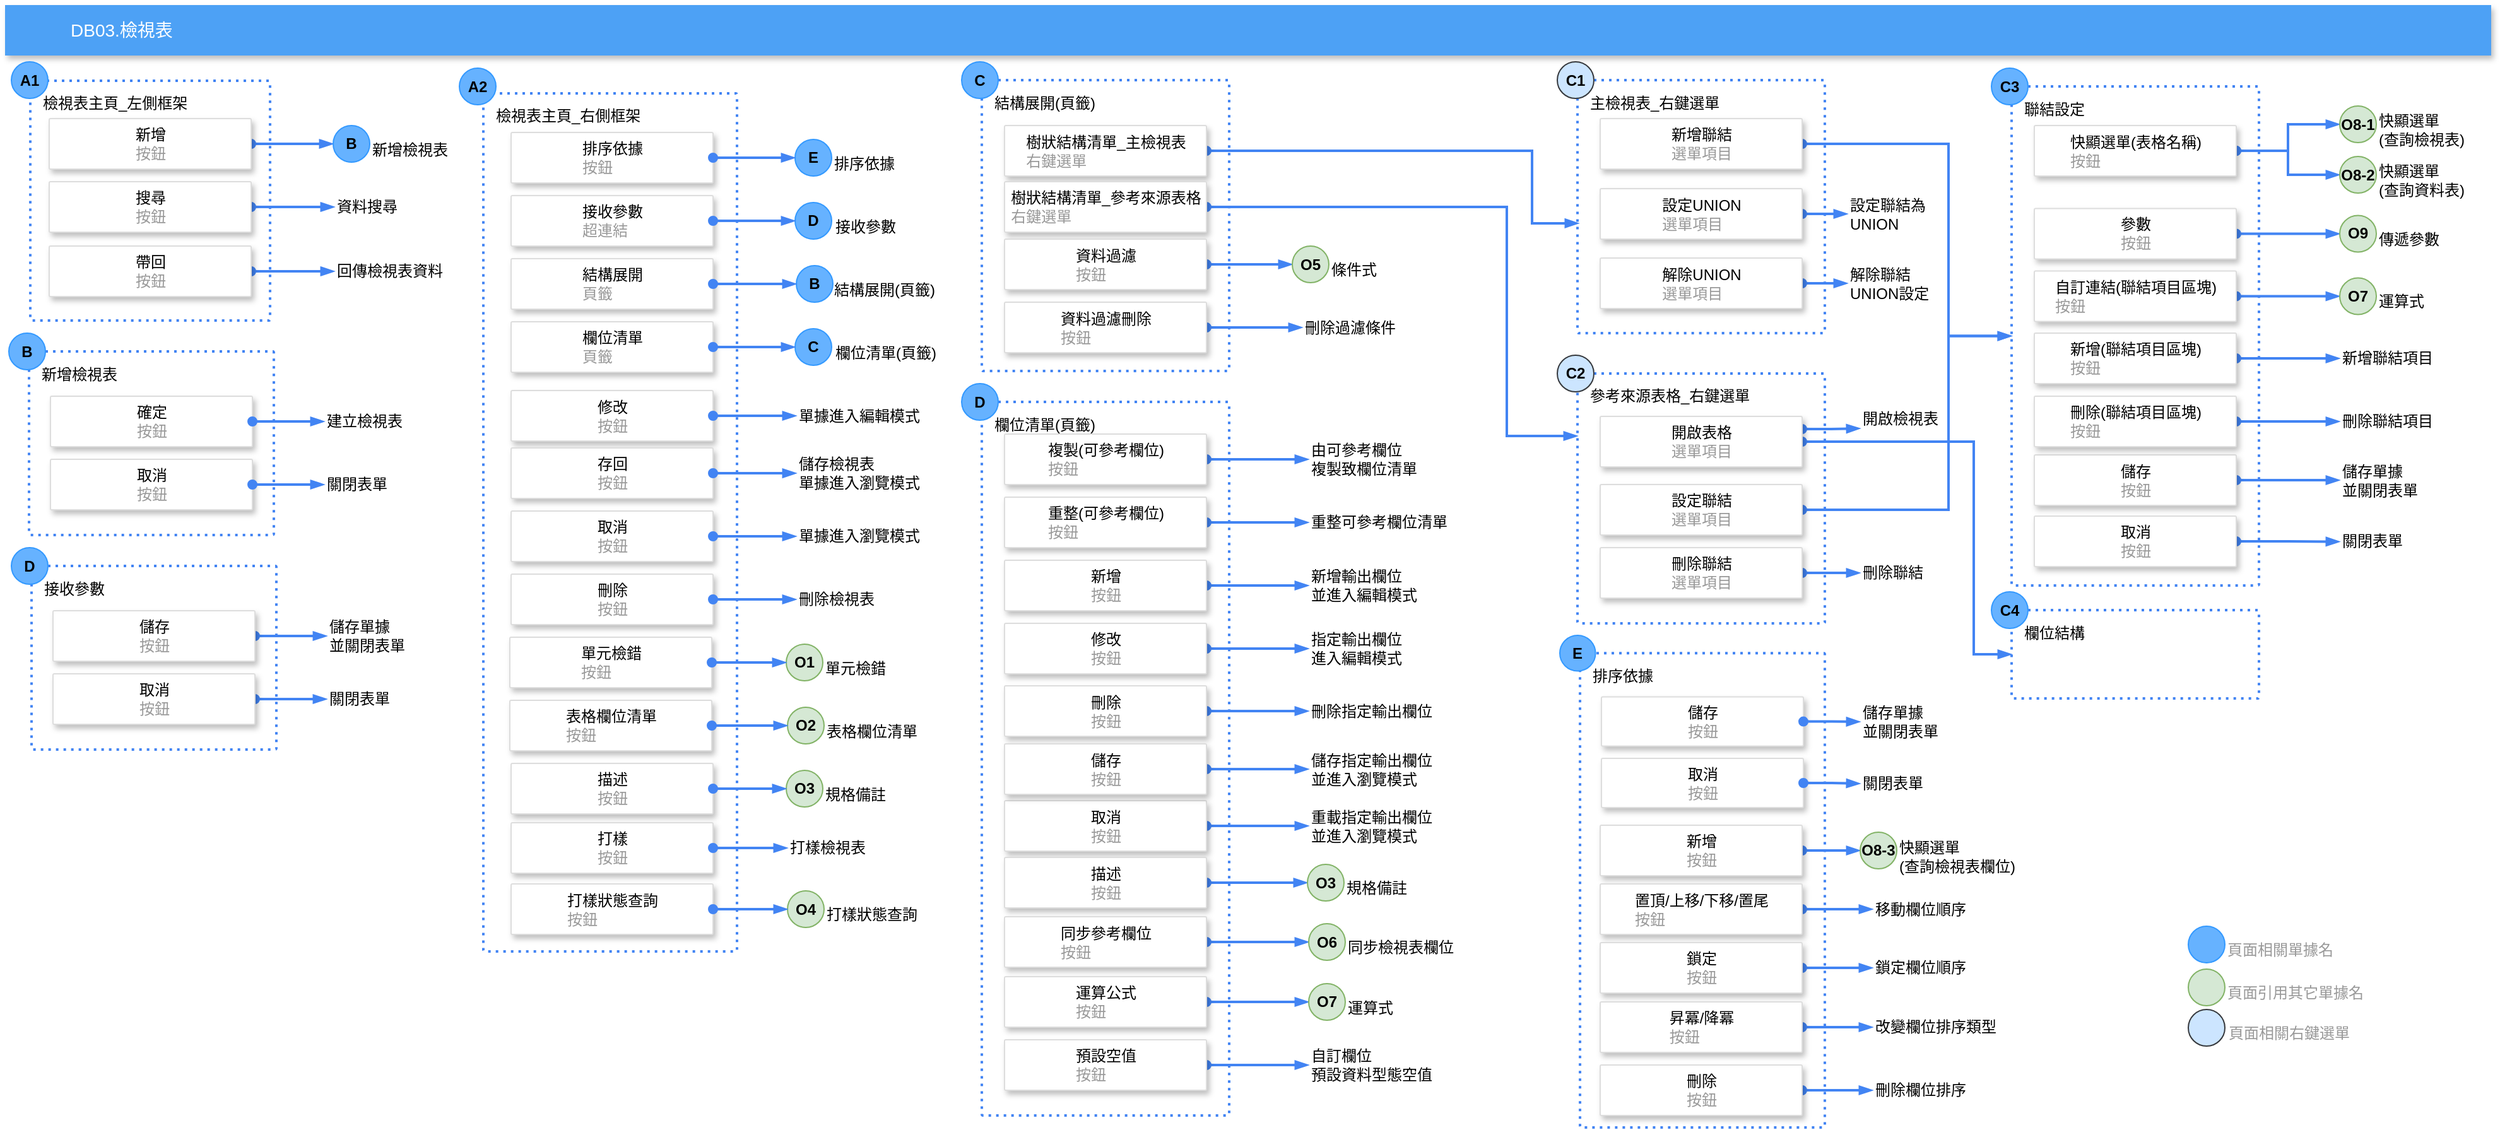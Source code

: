 <mxfile version="13.6.2" type="device"><diagram id="f106602c-feb2-e66a-4537-3a34d633f6aa" name="Page-1"><mxGraphModel dx="1422" dy="822" grid="1" gridSize="10" guides="1" tooltips="1" connect="1" arrows="1" fold="1" page="1" pageScale="1" pageWidth="1169" pageHeight="827" background="#ffffff" math="0" shadow="0"><root><mxCell id="0"/><mxCell id="1" parent="0"/><mxCell id="686" value="&lt;font style=&quot;background-color: rgb(255 , 255 , 255)&quot; color=&quot;#000000&quot;&gt;結構展開(頁籤)&lt;/font&gt;" style="rounded=1;absoluteArcSize=1;arcSize=2;html=1;strokeColor=#4284F3;gradientColor=none;shadow=0;dashed=1;fontSize=12;fontColor=#9E9E9E;align=left;verticalAlign=top;spacing=10;spacingTop=-4;fillColor=none;dashPattern=1 2;strokeWidth=2;" parent="1" vertex="1"><mxGeometry x="954" y="99.5" width="196" height="230.5" as="geometry"/></mxCell><mxCell id="653" value="&lt;font color=&quot;#000000&quot; style=&quot;line-height: 120%&quot;&gt;檢視表主頁_左側框架&lt;/font&gt;" style="rounded=1;absoluteArcSize=1;arcSize=2;html=1;strokeColor=#4284F3;gradientColor=none;shadow=0;dashed=1;fontSize=12;fontColor=#9E9E9E;align=left;verticalAlign=top;spacing=10;spacingTop=-4;fillColor=none;dashPattern=1 2;strokeWidth=2;" parent="1" vertex="1"><mxGeometry x="200" y="100" width="190" height="190" as="geometry"/></mxCell><mxCell id="2" value="DB03.檢視表" style="fillColor=#4DA1F5;strokeColor=none;shadow=1;gradientColor=none;fontSize=14;align=left;spacingLeft=50;fontColor=#ffffff;html=1;" parent="1" vertex="1"><mxGeometry x="180" y="40" width="1970" height="40" as="geometry"/></mxCell><mxCell id="dYPZtxwU2IF4IE7qLN8x-699" value="&lt;span&gt;A1&lt;/span&gt;" style="ellipse;whiteSpace=wrap;html=1;aspect=fixed;fillColor=#66B2FF;strokeColor=#3399FF;fontStyle=1" vertex="1" parent="1"><mxGeometry x="185" y="85" width="29" height="29" as="geometry"/></mxCell><mxCell id="dYPZtxwU2IF4IE7qLN8x-701" value="&lt;font style=&quot;background-color: rgb(255 , 255 , 255)&quot; color=&quot;#000000&quot;&gt;欄位清單(頁籤)&lt;/font&gt;" style="rounded=1;absoluteArcSize=1;arcSize=2;html=1;strokeColor=#4284F3;gradientColor=none;shadow=0;dashed=1;fontSize=12;fontColor=#9E9E9E;align=left;verticalAlign=top;spacing=10;spacingTop=-4;fillColor=none;dashPattern=1 2;strokeWidth=2;" vertex="1" parent="1"><mxGeometry x="954" y="354.5" width="196" height="565.5" as="geometry"/></mxCell><mxCell id="dYPZtxwU2IF4IE7qLN8x-702" value="&lt;span&gt;D&lt;/span&gt;" style="ellipse;whiteSpace=wrap;html=1;aspect=fixed;fontStyle=1;fillColor=#66B2FF;strokeColor=#3399FF;" vertex="1" parent="1"><mxGeometry x="938" y="340" width="29" height="29" as="geometry"/></mxCell><mxCell id="dYPZtxwU2IF4IE7qLN8x-707" value="&lt;span&gt;C&lt;/span&gt;" style="ellipse;whiteSpace=wrap;html=1;aspect=fixed;strokeColor=#3399FF;fillColor=#66B2FF;fontStyle=1" vertex="1" parent="1"><mxGeometry x="938" y="85" width="29" height="29" as="geometry"/></mxCell><mxCell id="dYPZtxwU2IF4IE7qLN8x-726" value="" style="edgeStyle=orthogonalEdgeStyle;rounded=0;orthogonalLoop=1;jettySize=auto;html=1;startArrow=oval;startFill=1;endArrow=blockThin;endFill=1;strokeColor=#4284F3;strokeWidth=2;" edge="1" parent="1" source="dYPZtxwU2IF4IE7qLN8x-721" target="dYPZtxwU2IF4IE7qLN8x-725"><mxGeometry relative="1" as="geometry"/></mxCell><mxCell id="dYPZtxwU2IF4IE7qLN8x-721" value="&lt;div style=&quot;text-align: left&quot;&gt;&lt;span style=&quot;font-size: 12px&quot;&gt;&lt;font color=&quot;#000000&quot;&gt;新增&lt;/font&gt;&lt;/span&gt;&lt;/div&gt;&lt;div style=&quot;text-align: left&quot;&gt;&lt;font color=&quot;#999999&quot;&gt;&lt;span style=&quot;font-size: 12px&quot;&gt;按鈕&lt;/span&gt;&lt;/font&gt;&lt;/div&gt;" style="strokeColor=#dddddd;fillColor=#ffffff;shadow=1;strokeWidth=1;rounded=1;absoluteArcSize=1;arcSize=2;fontSize=10;fontColor=#9E9E9E;align=center;html=1;" vertex="1" parent="1"><mxGeometry x="215" y="130" width="160" height="40" as="geometry"/></mxCell><mxCell id="dYPZtxwU2IF4IE7qLN8x-735" value="" style="group" vertex="1" connectable="0" parent="1"><mxGeometry x="440" y="135.5" width="119" height="29" as="geometry"/></mxCell><mxCell id="dYPZtxwU2IF4IE7qLN8x-724" value="&lt;span&gt;新增檢視表&lt;/span&gt;" style="text;html=1;strokeColor=none;fillColor=none;align=left;verticalAlign=middle;whiteSpace=wrap;rounded=0;" vertex="1" parent="dYPZtxwU2IF4IE7qLN8x-735"><mxGeometry x="29" y="9" width="90" height="20" as="geometry"/></mxCell><mxCell id="dYPZtxwU2IF4IE7qLN8x-725" value="&lt;span&gt;B&lt;/span&gt;" style="ellipse;whiteSpace=wrap;html=1;aspect=fixed;strokeColor=#3399FF;fillColor=#66B2FF;fontStyle=1" vertex="1" parent="dYPZtxwU2IF4IE7qLN8x-735"><mxGeometry width="29" height="29" as="geometry"/></mxCell><mxCell id="dYPZtxwU2IF4IE7qLN8x-746" value="" style="edgeStyle=orthogonalEdgeStyle;rounded=0;orthogonalLoop=1;jettySize=auto;html=1;startArrow=oval;startFill=1;endArrow=blockThin;endFill=1;strokeColor=#4284F3;strokeWidth=2;" edge="1" parent="1" source="dYPZtxwU2IF4IE7qLN8x-739" target="dYPZtxwU2IF4IE7qLN8x-745"><mxGeometry relative="1" as="geometry"/></mxCell><mxCell id="dYPZtxwU2IF4IE7qLN8x-739" value="&lt;div style=&quot;text-align: left&quot;&gt;&lt;span style=&quot;font-size: 12px&quot;&gt;&lt;font color=&quot;#000000&quot;&gt;搜尋&lt;/font&gt;&lt;/span&gt;&lt;/div&gt;&lt;div style=&quot;text-align: left&quot;&gt;&lt;font color=&quot;#999999&quot;&gt;&lt;span style=&quot;font-size: 12px&quot;&gt;按鈕&lt;/span&gt;&lt;/font&gt;&lt;/div&gt;" style="strokeColor=#dddddd;fillColor=#ffffff;shadow=1;strokeWidth=1;rounded=1;absoluteArcSize=1;arcSize=2;fontSize=10;fontColor=#9E9E9E;align=center;html=1;" vertex="1" parent="1"><mxGeometry x="215" y="180" width="160" height="40" as="geometry"/></mxCell><mxCell id="dYPZtxwU2IF4IE7qLN8x-748" value="" style="edgeStyle=orthogonalEdgeStyle;rounded=0;orthogonalLoop=1;jettySize=auto;html=1;startArrow=oval;startFill=1;endArrow=blockThin;endFill=1;strokeColor=#4284F3;strokeWidth=2;" edge="1" parent="1" source="dYPZtxwU2IF4IE7qLN8x-741" target="dYPZtxwU2IF4IE7qLN8x-747"><mxGeometry relative="1" as="geometry"/></mxCell><mxCell id="dYPZtxwU2IF4IE7qLN8x-741" value="&lt;div style=&quot;text-align: left&quot;&gt;&lt;span style=&quot;font-size: 12px&quot;&gt;&lt;font color=&quot;#000000&quot;&gt;帶回&lt;/font&gt;&lt;/span&gt;&lt;/div&gt;&lt;div style=&quot;text-align: left&quot;&gt;&lt;font color=&quot;#999999&quot;&gt;&lt;span style=&quot;font-size: 12px&quot;&gt;按鈕&lt;/span&gt;&lt;/font&gt;&lt;/div&gt;" style="strokeColor=#dddddd;fillColor=#ffffff;shadow=1;strokeWidth=1;rounded=1;absoluteArcSize=1;arcSize=2;fontSize=10;fontColor=#9E9E9E;align=center;html=1;" vertex="1" parent="1"><mxGeometry x="215" y="231" width="160" height="40" as="geometry"/></mxCell><mxCell id="dYPZtxwU2IF4IE7qLN8x-745" value="資料搜尋" style="text;html=1;strokeColor=none;fillColor=none;align=left;verticalAlign=middle;whiteSpace=wrap;rounded=0;" vertex="1" parent="1"><mxGeometry x="441" y="190" width="80" height="20" as="geometry"/></mxCell><mxCell id="dYPZtxwU2IF4IE7qLN8x-747" value="回傳檢視表資料" style="text;html=1;strokeColor=none;fillColor=none;align=left;verticalAlign=middle;whiteSpace=wrap;rounded=0;" vertex="1" parent="1"><mxGeometry x="441" y="241" width="99" height="20" as="geometry"/></mxCell><mxCell id="dYPZtxwU2IF4IE7qLN8x-896" value="" style="edgeStyle=orthogonalEdgeStyle;rounded=0;orthogonalLoop=1;jettySize=auto;html=1;startArrow=oval;startFill=1;endArrow=blockThin;endFill=1;strokeColor=#4284F3;strokeWidth=2;entryX=0.005;entryY=0.566;entryDx=0;entryDy=0;entryPerimeter=0;" edge="1" parent="1" source="dYPZtxwU2IF4IE7qLN8x-763" target="dYPZtxwU2IF4IE7qLN8x-893"><mxGeometry relative="1" as="geometry"><mxPoint x="1212" y="155.5" as="targetPoint"/><Array as="points"><mxPoint x="1390" y="156"/><mxPoint x="1390" y="213"/></Array></mxGeometry></mxCell><mxCell id="dYPZtxwU2IF4IE7qLN8x-763" value="&lt;div style=&quot;text-align: left&quot;&gt;&lt;font color=&quot;#000000&quot;&gt;&lt;span style=&quot;font-size: 12px&quot;&gt;樹狀結構清單_主檢視表&lt;/span&gt;&lt;/font&gt;&lt;/div&gt;&lt;div style=&quot;text-align: left&quot;&gt;&lt;font color=&quot;#999999&quot;&gt;&lt;span style=&quot;font-size: 12px&quot;&gt;右鍵選單&lt;/span&gt;&lt;/font&gt;&lt;/div&gt;" style="strokeColor=#dddddd;fillColor=#ffffff;shadow=1;strokeWidth=1;rounded=1;absoluteArcSize=1;arcSize=2;fontSize=10;fontColor=#9E9E9E;align=center;html=1;" vertex="1" parent="1"><mxGeometry x="972" y="135.5" width="160" height="40" as="geometry"/></mxCell><mxCell id="dYPZtxwU2IF4IE7qLN8x-767" value="" style="group" vertex="1" connectable="0" parent="1"><mxGeometry x="183" y="300" width="330" height="160" as="geometry"/></mxCell><mxCell id="dYPZtxwU2IF4IE7qLN8x-733" value="" style="group" vertex="1" connectable="0" parent="dYPZtxwU2IF4IE7qLN8x-767"><mxGeometry width="210" height="160" as="geometry"/></mxCell><mxCell id="dYPZtxwU2IF4IE7qLN8x-727" value="&lt;font style=&quot;background-color: rgb(255 , 255 , 255)&quot; color=&quot;#000000&quot;&gt;新增檢視表&lt;/font&gt;" style="rounded=1;absoluteArcSize=1;arcSize=2;html=1;strokeColor=#4284F3;gradientColor=none;shadow=0;dashed=1;fontSize=12;fontColor=#9E9E9E;align=left;verticalAlign=top;spacing=10;spacingTop=-4;fillColor=none;dashPattern=1 2;strokeWidth=2;" vertex="1" parent="dYPZtxwU2IF4IE7qLN8x-733"><mxGeometry x="16" y="14.5" width="194" height="145.5" as="geometry"/></mxCell><mxCell id="dYPZtxwU2IF4IE7qLN8x-728" value="&lt;span&gt;B&lt;/span&gt;" style="ellipse;whiteSpace=wrap;html=1;aspect=fixed;strokeColor=#3399FF;fillColor=#66B2FF;fontStyle=1" vertex="1" parent="dYPZtxwU2IF4IE7qLN8x-733"><mxGeometry width="29" height="29" as="geometry"/></mxCell><mxCell id="dYPZtxwU2IF4IE7qLN8x-730" value="&lt;div style=&quot;text-align: left&quot;&gt;&lt;font color=&quot;#000000&quot;&gt;&lt;span style=&quot;font-size: 12px&quot;&gt;確定&lt;/span&gt;&lt;/font&gt;&lt;/div&gt;&lt;div style=&quot;text-align: left&quot;&gt;&lt;font color=&quot;#999999&quot;&gt;&lt;span style=&quot;font-size: 12px&quot;&gt;按鈕&lt;/span&gt;&lt;/font&gt;&lt;/div&gt;" style="strokeColor=#dddddd;fillColor=#ffffff;shadow=1;strokeWidth=1;rounded=1;absoluteArcSize=1;arcSize=2;fontSize=10;fontColor=#9E9E9E;align=center;html=1;" vertex="1" parent="dYPZtxwU2IF4IE7qLN8x-733"><mxGeometry x="33" y="50" width="160" height="40" as="geometry"/></mxCell><mxCell id="dYPZtxwU2IF4IE7qLN8x-732" value="&lt;div style=&quot;text-align: left&quot;&gt;&lt;font color=&quot;#000000&quot;&gt;&lt;span style=&quot;font-size: 12px&quot;&gt;取消&lt;/span&gt;&lt;/font&gt;&lt;/div&gt;&lt;div style=&quot;text-align: left&quot;&gt;&lt;font color=&quot;#999999&quot;&gt;&lt;span style=&quot;font-size: 12px&quot;&gt;按鈕&lt;/span&gt;&lt;/font&gt;&lt;/div&gt;" style="strokeColor=#dddddd;fillColor=#ffffff;shadow=1;strokeWidth=1;rounded=1;absoluteArcSize=1;arcSize=2;fontSize=10;fontColor=#9E9E9E;align=center;html=1;" vertex="1" parent="dYPZtxwU2IF4IE7qLN8x-733"><mxGeometry x="33" y="100" width="160" height="40" as="geometry"/></mxCell><mxCell id="dYPZtxwU2IF4IE7qLN8x-749" value="建立檢視表" style="text;html=1;strokeColor=none;fillColor=none;align=left;verticalAlign=middle;whiteSpace=wrap;rounded=0;" vertex="1" parent="dYPZtxwU2IF4IE7qLN8x-767"><mxGeometry x="250" y="60" width="80" height="20" as="geometry"/></mxCell><mxCell id="dYPZtxwU2IF4IE7qLN8x-753" value="關閉表單" style="text;html=1;strokeColor=none;fillColor=none;align=left;verticalAlign=middle;whiteSpace=wrap;rounded=0;" vertex="1" parent="dYPZtxwU2IF4IE7qLN8x-767"><mxGeometry x="250" y="110" width="80" height="20" as="geometry"/></mxCell><mxCell id="dYPZtxwU2IF4IE7qLN8x-750" value="" style="edgeStyle=orthogonalEdgeStyle;rounded=0;orthogonalLoop=1;jettySize=auto;html=1;startArrow=oval;startFill=1;endArrow=blockThin;endFill=1;strokeColor=#4284F3;strokeWidth=2;" edge="1" parent="dYPZtxwU2IF4IE7qLN8x-767" source="dYPZtxwU2IF4IE7qLN8x-730" target="dYPZtxwU2IF4IE7qLN8x-749"><mxGeometry relative="1" as="geometry"/></mxCell><mxCell id="dYPZtxwU2IF4IE7qLN8x-754" value="" style="edgeStyle=orthogonalEdgeStyle;rounded=0;orthogonalLoop=1;jettySize=auto;html=1;startArrow=oval;startFill=1;endArrow=blockThin;endFill=1;strokeColor=#4284F3;strokeWidth=2;" edge="1" parent="dYPZtxwU2IF4IE7qLN8x-767" source="dYPZtxwU2IF4IE7qLN8x-732" target="dYPZtxwU2IF4IE7qLN8x-753"><mxGeometry relative="1" as="geometry"/></mxCell><mxCell id="dYPZtxwU2IF4IE7qLN8x-734" value="" style="group" vertex="1" connectable="0" parent="1"><mxGeometry x="806" y="146.5" width="119" height="29" as="geometry"/></mxCell><mxCell id="dYPZtxwU2IF4IE7qLN8x-716" value="&lt;span&gt;排序依據&lt;/span&gt;" style="text;html=1;strokeColor=none;fillColor=none;align=left;verticalAlign=middle;whiteSpace=wrap;rounded=0;" vertex="1" parent="dYPZtxwU2IF4IE7qLN8x-734"><mxGeometry x="29" y="9" width="90" height="20" as="geometry"/></mxCell><mxCell id="dYPZtxwU2IF4IE7qLN8x-717" value="&lt;span&gt;E&lt;/span&gt;" style="ellipse;whiteSpace=wrap;html=1;aspect=fixed;strokeColor=#3399FF;fillColor=#66B2FF;fontStyle=1" vertex="1" parent="dYPZtxwU2IF4IE7qLN8x-734"><mxGeometry width="29" height="29" as="geometry"/></mxCell><mxCell id="dYPZtxwU2IF4IE7qLN8x-736" value="" style="group" vertex="1" connectable="0" parent="1"><mxGeometry x="806" y="196.5" width="120" height="29" as="geometry"/></mxCell><mxCell id="dYPZtxwU2IF4IE7qLN8x-713" value="&lt;span style=&quot;&quot;&gt;接收參數&lt;/span&gt;" style="text;html=1;strokeColor=none;fillColor=none;align=left;verticalAlign=middle;whiteSpace=wrap;rounded=0;" vertex="1" parent="dYPZtxwU2IF4IE7qLN8x-736"><mxGeometry x="30" y="9" width="90" height="20" as="geometry"/></mxCell><mxCell id="dYPZtxwU2IF4IE7qLN8x-714" value="&lt;span&gt;D&lt;/span&gt;" style="ellipse;whiteSpace=wrap;html=1;aspect=fixed;strokeColor=#3399FF;fillColor=#66B2FF;fontStyle=1" vertex="1" parent="dYPZtxwU2IF4IE7qLN8x-736"><mxGeometry width="29" height="29" as="geometry"/></mxCell><mxCell id="dYPZtxwU2IF4IE7qLN8x-737" value="" style="group" vertex="1" connectable="0" parent="1"><mxGeometry x="807" y="246.5" width="118" height="29" as="geometry"/></mxCell><mxCell id="dYPZtxwU2IF4IE7qLN8x-709" value="&lt;span style=&quot;&quot;&gt;結構展開(頁籤)&lt;/span&gt;" style="text;html=1;strokeColor=none;fillColor=none;align=left;verticalAlign=middle;whiteSpace=wrap;rounded=0;" vertex="1" parent="dYPZtxwU2IF4IE7qLN8x-737"><mxGeometry x="28" y="9" width="90" height="20" as="geometry"/></mxCell><mxCell id="dYPZtxwU2IF4IE7qLN8x-710" value="&lt;span&gt;B&lt;/span&gt;" style="ellipse;whiteSpace=wrap;html=1;aspect=fixed;strokeColor=#3399FF;fillColor=#66B2FF;fontStyle=1" vertex="1" parent="dYPZtxwU2IF4IE7qLN8x-737"><mxGeometry width="29" height="29" as="geometry"/></mxCell><mxCell id="dYPZtxwU2IF4IE7qLN8x-738" value="" style="group" vertex="1" connectable="0" parent="1"><mxGeometry x="806" y="296.5" width="120" height="29" as="geometry"/></mxCell><mxCell id="dYPZtxwU2IF4IE7qLN8x-703" value="&lt;span style=&quot;background-color: rgb(255, 255, 255);&quot;&gt;欄位清單(頁籤)&lt;/span&gt;" style="text;html=1;strokeColor=none;fillColor=none;align=left;verticalAlign=middle;whiteSpace=wrap;rounded=0;" vertex="1" parent="dYPZtxwU2IF4IE7qLN8x-738"><mxGeometry x="30" y="9" width="90" height="20" as="geometry"/></mxCell><mxCell id="dYPZtxwU2IF4IE7qLN8x-704" value="&lt;span&gt;C&lt;/span&gt;" style="ellipse;whiteSpace=wrap;html=1;aspect=fixed;strokeColor=#3399FF;fillColor=#66B2FF;fontStyle=1" vertex="1" parent="dYPZtxwU2IF4IE7qLN8x-738"><mxGeometry width="29" height="29" as="geometry"/></mxCell><mxCell id="dYPZtxwU2IF4IE7qLN8x-777" value="" style="group" vertex="1" connectable="0" parent="1"><mxGeometry x="799" y="546.5" width="119" height="29" as="geometry"/></mxCell><mxCell id="dYPZtxwU2IF4IE7qLN8x-778" value="&lt;span&gt;單元檢錯&lt;/span&gt;" style="text;html=1;strokeColor=none;fillColor=none;align=left;verticalAlign=middle;whiteSpace=wrap;rounded=0;" vertex="1" parent="dYPZtxwU2IF4IE7qLN8x-777"><mxGeometry x="29" y="9" width="90" height="20" as="geometry"/></mxCell><mxCell id="dYPZtxwU2IF4IE7qLN8x-779" value="&lt;span&gt;O1&lt;/span&gt;" style="ellipse;whiteSpace=wrap;html=1;aspect=fixed;strokeColor=#82b366;fillColor=#d5e8d4;fontStyle=1" vertex="1" parent="dYPZtxwU2IF4IE7qLN8x-777"><mxGeometry width="29" height="29" as="geometry"/></mxCell><mxCell id="dYPZtxwU2IF4IE7qLN8x-780" value="" style="group" vertex="1" connectable="0" parent="1"><mxGeometry x="800" y="596.5" width="119" height="29" as="geometry"/></mxCell><mxCell id="dYPZtxwU2IF4IE7qLN8x-781" value="&lt;span&gt;表格欄位清單&lt;/span&gt;" style="text;html=1;strokeColor=none;fillColor=none;align=left;verticalAlign=middle;whiteSpace=wrap;rounded=0;" vertex="1" parent="dYPZtxwU2IF4IE7qLN8x-780"><mxGeometry x="29" y="9" width="90" height="20" as="geometry"/></mxCell><mxCell id="dYPZtxwU2IF4IE7qLN8x-782" value="O2" style="ellipse;whiteSpace=wrap;html=1;aspect=fixed;strokeColor=#82b366;fontStyle=1;fillColor=#d5e8d4;" vertex="1" parent="dYPZtxwU2IF4IE7qLN8x-780"><mxGeometry width="29" height="29" as="geometry"/></mxCell><mxCell id="dYPZtxwU2IF4IE7qLN8x-784" value="" style="group" vertex="1" connectable="0" parent="1"><mxGeometry x="799" y="646.5" width="119" height="29" as="geometry"/></mxCell><mxCell id="dYPZtxwU2IF4IE7qLN8x-785" value="&lt;span&gt;規格備註&lt;/span&gt;" style="text;html=1;strokeColor=none;fillColor=none;align=left;verticalAlign=middle;whiteSpace=wrap;rounded=0;" vertex="1" parent="dYPZtxwU2IF4IE7qLN8x-784"><mxGeometry x="29" y="9" width="90" height="20" as="geometry"/></mxCell><mxCell id="dYPZtxwU2IF4IE7qLN8x-786" value="O3" style="ellipse;whiteSpace=wrap;html=1;aspect=fixed;strokeColor=#82b366;fillColor=#d5e8d4;fontStyle=1" vertex="1" parent="dYPZtxwU2IF4IE7qLN8x-784"><mxGeometry width="29" height="29" as="geometry"/></mxCell><mxCell id="dYPZtxwU2IF4IE7qLN8x-794" value="" style="group" vertex="1" connectable="0" parent="1"><mxGeometry x="800" y="742" width="119" height="29" as="geometry"/></mxCell><mxCell id="dYPZtxwU2IF4IE7qLN8x-795" value="&lt;span&gt;打樣狀態查詢&lt;/span&gt;" style="text;html=1;strokeColor=none;fillColor=none;align=left;verticalAlign=middle;whiteSpace=wrap;rounded=0;" vertex="1" parent="dYPZtxwU2IF4IE7qLN8x-794"><mxGeometry x="29" y="9" width="90" height="20" as="geometry"/></mxCell><mxCell id="dYPZtxwU2IF4IE7qLN8x-796" value="O4" style="ellipse;whiteSpace=wrap;html=1;aspect=fixed;strokeColor=#82b366;fillColor=#d5e8d4;fontStyle=1" vertex="1" parent="dYPZtxwU2IF4IE7qLN8x-794"><mxGeometry width="29" height="29" as="geometry"/></mxCell><mxCell id="dYPZtxwU2IF4IE7qLN8x-806" value="" style="group" vertex="1" connectable="0" parent="1"><mxGeometry x="540" y="90" width="370" height="700" as="geometry"/></mxCell><mxCell id="669" value="&lt;div style=&quot;text-align: left&quot;&gt;&lt;span style=&quot;font-size: 12px&quot;&gt;&lt;font color=&quot;#000000&quot;&gt;接收參數&lt;/font&gt;&lt;/span&gt;&lt;/div&gt;&lt;div style=&quot;text-align: left&quot;&gt;&lt;span style=&quot;font-size: 12px&quot;&gt;&lt;font color=&quot;#999999&quot;&gt;超連結&lt;/font&gt;&lt;/span&gt;&lt;/div&gt;" style="strokeColor=#dddddd;fillColor=#ffffff;shadow=1;strokeWidth=1;rounded=1;absoluteArcSize=1;arcSize=2;fontSize=10;fontColor=#9E9E9E;align=center;html=1;" parent="dYPZtxwU2IF4IE7qLN8x-806" vertex="1"><mxGeometry x="41" y="101" width="160" height="40" as="geometry"/></mxCell><mxCell id="684" value="&lt;div style=&quot;text-align: left&quot;&gt;&lt;span style=&quot;font-size: 12px&quot;&gt;&lt;font color=&quot;#000000&quot;&gt;排序依據&lt;/font&gt;&lt;/span&gt;&lt;/div&gt;&lt;span style=&quot;color: rgb(153 , 153 , 153) ; font-size: 12px&quot;&gt;&lt;div style=&quot;text-align: left&quot;&gt;&lt;span&gt;按鈕&lt;/span&gt;&lt;/div&gt;&lt;/span&gt;" style="strokeColor=#dddddd;fillColor=#ffffff;shadow=1;strokeWidth=1;rounded=1;absoluteArcSize=1;arcSize=2;fontSize=10;fontColor=#9E9E9E;align=center;html=1;" parent="dYPZtxwU2IF4IE7qLN8x-806" vertex="1"><mxGeometry x="41" y="51" width="160" height="40" as="geometry"/></mxCell><mxCell id="dYPZtxwU2IF4IE7qLN8x-694" value="&lt;div style=&quot;text-align: left&quot;&gt;&lt;span style=&quot;font-size: 12px&quot;&gt;&lt;font color=&quot;#000000&quot;&gt;結構展開&lt;/font&gt;&lt;/span&gt;&lt;/div&gt;&lt;div style=&quot;text-align: left&quot;&gt;&lt;font color=&quot;#999999&quot;&gt;&lt;span style=&quot;font-size: 12px&quot;&gt;頁籤&lt;/span&gt;&lt;/font&gt;&lt;/div&gt;" style="strokeColor=#dddddd;fillColor=#ffffff;shadow=1;strokeWidth=1;rounded=1;absoluteArcSize=1;arcSize=2;fontSize=10;fontColor=#9E9E9E;align=center;html=1;" vertex="1" parent="dYPZtxwU2IF4IE7qLN8x-806"><mxGeometry x="41" y="151" width="160" height="40" as="geometry"/></mxCell><mxCell id="dYPZtxwU2IF4IE7qLN8x-695" value="&lt;div style=&quot;text-align: left&quot;&gt;&lt;span style=&quot;font-size: 12px&quot;&gt;&lt;font color=&quot;#000000&quot;&gt;欄位清單&lt;/font&gt;&lt;/span&gt;&lt;/div&gt;&lt;div style=&quot;text-align: left&quot;&gt;&lt;font color=&quot;#999999&quot;&gt;&lt;span style=&quot;font-size: 12px&quot;&gt;頁籤&lt;/span&gt;&lt;/font&gt;&lt;/div&gt;" style="strokeColor=#dddddd;fillColor=#ffffff;shadow=1;strokeWidth=1;rounded=1;absoluteArcSize=1;arcSize=2;fontSize=10;fontColor=#9E9E9E;align=center;html=1;" vertex="1" parent="dYPZtxwU2IF4IE7qLN8x-806"><mxGeometry x="41" y="201" width="160" height="40" as="geometry"/></mxCell><mxCell id="dYPZtxwU2IF4IE7qLN8x-718" value="" style="edgeStyle=orthogonalEdgeStyle;rounded=0;orthogonalLoop=1;jettySize=auto;html=1;startArrow=oval;startFill=1;endArrow=blockThin;endFill=1;strokeColor=#4284F3;strokeWidth=2;" edge="1" parent="dYPZtxwU2IF4IE7qLN8x-806" source="684" target="dYPZtxwU2IF4IE7qLN8x-717"><mxGeometry relative="1" as="geometry"/></mxCell><mxCell id="dYPZtxwU2IF4IE7qLN8x-715" value="" style="edgeStyle=orthogonalEdgeStyle;rounded=0;orthogonalLoop=1;jettySize=auto;html=1;startArrow=oval;startFill=1;endArrow=blockThin;endFill=1;strokeColor=#4284F3;strokeWidth=2;" edge="1" parent="dYPZtxwU2IF4IE7qLN8x-806" source="669" target="dYPZtxwU2IF4IE7qLN8x-714"><mxGeometry relative="1" as="geometry"/></mxCell><mxCell id="dYPZtxwU2IF4IE7qLN8x-723" value="" style="edgeStyle=orthogonalEdgeStyle;rounded=0;orthogonalLoop=1;jettySize=auto;html=1;startArrow=oval;startFill=1;endArrow=blockThin;endFill=1;strokeColor=#4284F3;strokeWidth=2;entryX=0;entryY=0.5;entryDx=0;entryDy=0;" edge="1" parent="dYPZtxwU2IF4IE7qLN8x-806" source="dYPZtxwU2IF4IE7qLN8x-694" target="dYPZtxwU2IF4IE7qLN8x-710"><mxGeometry relative="1" as="geometry"/></mxCell><mxCell id="dYPZtxwU2IF4IE7qLN8x-712" value="" style="edgeStyle=orthogonalEdgeStyle;rounded=0;orthogonalLoop=1;jettySize=auto;html=1;startArrow=oval;startFill=1;strokeColor=#4284F3;strokeWidth=2;endArrow=blockThin;endFill=1;exitX=1;exitY=0.5;exitDx=0;exitDy=0;" edge="1" parent="dYPZtxwU2IF4IE7qLN8x-806" source="dYPZtxwU2IF4IE7qLN8x-695" target="dYPZtxwU2IF4IE7qLN8x-704"><mxGeometry relative="1" as="geometry"><mxPoint x="226" y="381" as="sourcePoint"/></mxGeometry></mxCell><mxCell id="dYPZtxwU2IF4IE7qLN8x-755" value="&lt;div style=&quot;text-align: left&quot;&gt;&lt;font color=&quot;#000000&quot;&gt;&lt;span style=&quot;font-size: 12px&quot;&gt;修改&lt;/span&gt;&lt;/font&gt;&lt;/div&gt;&lt;div style=&quot;text-align: left&quot;&gt;&lt;font color=&quot;#999999&quot;&gt;&lt;span style=&quot;font-size: 12px&quot;&gt;按鈕&lt;/span&gt;&lt;/font&gt;&lt;/div&gt;" style="strokeColor=#dddddd;fillColor=#ffffff;shadow=1;strokeWidth=1;rounded=1;absoluteArcSize=1;arcSize=2;fontSize=10;fontColor=#9E9E9E;align=center;html=1;" vertex="1" parent="dYPZtxwU2IF4IE7qLN8x-806"><mxGeometry x="41" y="255.5" width="160" height="40" as="geometry"/></mxCell><mxCell id="dYPZtxwU2IF4IE7qLN8x-756" value="&lt;div style=&quot;text-align: left&quot;&gt;&lt;font color=&quot;#000000&quot;&gt;&lt;span style=&quot;font-size: 12px&quot;&gt;存回&lt;/span&gt;&lt;/font&gt;&lt;/div&gt;&lt;div style=&quot;text-align: left&quot;&gt;&lt;font color=&quot;#999999&quot;&gt;&lt;span style=&quot;font-size: 12px&quot;&gt;按鈕&lt;/span&gt;&lt;/font&gt;&lt;/div&gt;" style="strokeColor=#dddddd;fillColor=#ffffff;shadow=1;strokeWidth=1;rounded=1;absoluteArcSize=1;arcSize=2;fontSize=10;fontColor=#9E9E9E;align=center;html=1;" vertex="1" parent="dYPZtxwU2IF4IE7qLN8x-806"><mxGeometry x="41" y="301" width="160" height="40" as="geometry"/></mxCell><mxCell id="dYPZtxwU2IF4IE7qLN8x-757" value="&lt;div style=&quot;text-align: left&quot;&gt;&lt;font color=&quot;#000000&quot;&gt;&lt;span style=&quot;font-size: 12px&quot;&gt;取消&lt;/span&gt;&lt;/font&gt;&lt;/div&gt;&lt;div style=&quot;text-align: left&quot;&gt;&lt;font color=&quot;#999999&quot;&gt;&lt;span style=&quot;font-size: 12px&quot;&gt;按鈕&lt;/span&gt;&lt;/font&gt;&lt;/div&gt;" style="strokeColor=#dddddd;fillColor=#ffffff;shadow=1;strokeWidth=1;rounded=1;absoluteArcSize=1;arcSize=2;fontSize=10;fontColor=#9E9E9E;align=center;html=1;" vertex="1" parent="dYPZtxwU2IF4IE7qLN8x-806"><mxGeometry x="41" y="351" width="160" height="40" as="geometry"/></mxCell><mxCell id="dYPZtxwU2IF4IE7qLN8x-758" value="&lt;div style=&quot;text-align: left&quot;&gt;&lt;font color=&quot;#000000&quot;&gt;&lt;span style=&quot;font-size: 12px&quot;&gt;刪除&lt;/span&gt;&lt;/font&gt;&lt;/div&gt;&lt;div style=&quot;text-align: left&quot;&gt;&lt;font color=&quot;#999999&quot;&gt;&lt;span style=&quot;font-size: 12px&quot;&gt;按鈕&lt;/span&gt;&lt;/font&gt;&lt;/div&gt;" style="strokeColor=#dddddd;fillColor=#ffffff;shadow=1;strokeWidth=1;rounded=1;absoluteArcSize=1;arcSize=2;fontSize=10;fontColor=#9E9E9E;align=center;html=1;" vertex="1" parent="dYPZtxwU2IF4IE7qLN8x-806"><mxGeometry x="41" y="401" width="160" height="40" as="geometry"/></mxCell><mxCell id="dYPZtxwU2IF4IE7qLN8x-759" value="&lt;div style=&quot;text-align: left&quot;&gt;&lt;font color=&quot;#000000&quot;&gt;&lt;span style=&quot;font-size: 12px&quot;&gt;單元檢錯&lt;/span&gt;&lt;/font&gt;&lt;/div&gt;&lt;div style=&quot;text-align: left&quot;&gt;&lt;font color=&quot;#999999&quot;&gt;&lt;span style=&quot;font-size: 12px&quot;&gt;按鈕&lt;/span&gt;&lt;/font&gt;&lt;/div&gt;" style="strokeColor=#dddddd;fillColor=#ffffff;shadow=1;strokeWidth=1;rounded=1;absoluteArcSize=1;arcSize=2;fontSize=10;fontColor=#9E9E9E;align=center;html=1;" vertex="1" parent="dYPZtxwU2IF4IE7qLN8x-806"><mxGeometry x="40" y="451" width="160" height="40" as="geometry"/></mxCell><mxCell id="dYPZtxwU2IF4IE7qLN8x-760" value="&lt;div style=&quot;text-align: left&quot;&gt;&lt;font color=&quot;#000000&quot;&gt;&lt;span style=&quot;font-size: 12px&quot;&gt;表格欄位清單&lt;/span&gt;&lt;/font&gt;&lt;/div&gt;&lt;div style=&quot;text-align: left&quot;&gt;&lt;font color=&quot;#999999&quot;&gt;&lt;span style=&quot;font-size: 12px&quot;&gt;按鈕&lt;/span&gt;&lt;/font&gt;&lt;/div&gt;" style="strokeColor=#dddddd;fillColor=#ffffff;shadow=1;strokeWidth=1;rounded=1;absoluteArcSize=1;arcSize=2;fontSize=10;fontColor=#9E9E9E;align=center;html=1;" vertex="1" parent="dYPZtxwU2IF4IE7qLN8x-806"><mxGeometry x="40" y="501" width="160" height="40" as="geometry"/></mxCell><mxCell id="dYPZtxwU2IF4IE7qLN8x-761" value="&lt;div style=&quot;text-align: left&quot;&gt;&lt;font color=&quot;#000000&quot;&gt;&lt;span style=&quot;font-size: 12px&quot;&gt;描述&lt;/span&gt;&lt;/font&gt;&lt;/div&gt;&lt;div style=&quot;text-align: left&quot;&gt;&lt;font color=&quot;#999999&quot;&gt;&lt;span style=&quot;font-size: 12px&quot;&gt;按鈕&lt;/span&gt;&lt;/font&gt;&lt;/div&gt;" style="strokeColor=#dddddd;fillColor=#ffffff;shadow=1;strokeWidth=1;rounded=1;absoluteArcSize=1;arcSize=2;fontSize=10;fontColor=#9E9E9E;align=center;html=1;" vertex="1" parent="dYPZtxwU2IF4IE7qLN8x-806"><mxGeometry x="41" y="551" width="160" height="40" as="geometry"/></mxCell><mxCell id="dYPZtxwU2IF4IE7qLN8x-762" value="&lt;div style=&quot;text-align: left&quot;&gt;&lt;font color=&quot;#000000&quot;&gt;&lt;span style=&quot;font-size: 12px&quot;&gt;打樣&lt;/span&gt;&lt;/font&gt;&lt;/div&gt;&lt;div style=&quot;text-align: left&quot;&gt;&lt;font color=&quot;#999999&quot;&gt;&lt;span style=&quot;font-size: 12px&quot;&gt;按鈕&lt;/span&gt;&lt;/font&gt;&lt;/div&gt;" style="strokeColor=#dddddd;fillColor=#ffffff;shadow=1;strokeWidth=1;rounded=1;absoluteArcSize=1;arcSize=2;fontSize=10;fontColor=#9E9E9E;align=center;html=1;" vertex="1" parent="dYPZtxwU2IF4IE7qLN8x-806"><mxGeometry x="41" y="598" width="160" height="40" as="geometry"/></mxCell><mxCell id="dYPZtxwU2IF4IE7qLN8x-764" value="&lt;font color=&quot;#000000&quot; style=&quot;line-height: 120%&quot;&gt;檢視表主頁_右側框架&lt;/font&gt;" style="rounded=1;absoluteArcSize=1;arcSize=2;html=1;strokeColor=#4284F3;gradientColor=none;shadow=0;dashed=1;fontSize=12;fontColor=#9E9E9E;align=left;verticalAlign=top;spacing=10;spacingTop=-4;fillColor=none;dashPattern=1 2;strokeWidth=2;" vertex="1" parent="dYPZtxwU2IF4IE7qLN8x-806"><mxGeometry x="19" y="20" width="201" height="680" as="geometry"/></mxCell><mxCell id="dYPZtxwU2IF4IE7qLN8x-765" value="&lt;span&gt;A2&lt;/span&gt;" style="ellipse;whiteSpace=wrap;html=1;aspect=fixed;fillColor=#66B2FF;strokeColor=#3399FF;fontStyle=1" vertex="1" parent="dYPZtxwU2IF4IE7qLN8x-806"><mxGeometry width="29" height="29" as="geometry"/></mxCell><mxCell id="dYPZtxwU2IF4IE7qLN8x-768" value="單據進入編輯模式" style="text;html=1;strokeColor=none;fillColor=none;align=left;verticalAlign=middle;whiteSpace=wrap;rounded=0;" vertex="1" parent="dYPZtxwU2IF4IE7qLN8x-806"><mxGeometry x="267" y="265.5" width="103" height="20" as="geometry"/></mxCell><mxCell id="dYPZtxwU2IF4IE7qLN8x-773" value="" style="edgeStyle=orthogonalEdgeStyle;rounded=0;orthogonalLoop=1;jettySize=auto;html=1;startArrow=oval;startFill=1;endArrow=blockThin;endFill=1;strokeColor=#4284F3;strokeWidth=2;entryX=0;entryY=0.5;entryDx=0;entryDy=0;" edge="1" parent="dYPZtxwU2IF4IE7qLN8x-806" source="dYPZtxwU2IF4IE7qLN8x-755" target="dYPZtxwU2IF4IE7qLN8x-768"><mxGeometry relative="1" as="geometry"/></mxCell><mxCell id="dYPZtxwU2IF4IE7qLN8x-769" value="儲存檢視表&lt;br&gt;單據進入瀏覽模式" style="text;html=1;strokeColor=none;fillColor=none;align=left;verticalAlign=middle;whiteSpace=wrap;rounded=0;" vertex="1" parent="dYPZtxwU2IF4IE7qLN8x-806"><mxGeometry x="267" y="302.75" width="103" height="36.5" as="geometry"/></mxCell><mxCell id="dYPZtxwU2IF4IE7qLN8x-774" value="" style="edgeStyle=orthogonalEdgeStyle;rounded=0;orthogonalLoop=1;jettySize=auto;html=1;startArrow=oval;startFill=1;endArrow=blockThin;endFill=1;strokeColor=#4284F3;strokeWidth=2;" edge="1" parent="dYPZtxwU2IF4IE7qLN8x-806" source="dYPZtxwU2IF4IE7qLN8x-756" target="dYPZtxwU2IF4IE7qLN8x-769"><mxGeometry relative="1" as="geometry"/></mxCell><mxCell id="dYPZtxwU2IF4IE7qLN8x-770" value="單據進入瀏覽模式" style="text;html=1;strokeColor=none;fillColor=none;align=left;verticalAlign=middle;whiteSpace=wrap;rounded=0;" vertex="1" parent="dYPZtxwU2IF4IE7qLN8x-806"><mxGeometry x="267" y="361" width="103" height="20" as="geometry"/></mxCell><mxCell id="dYPZtxwU2IF4IE7qLN8x-775" value="" style="edgeStyle=orthogonalEdgeStyle;rounded=0;orthogonalLoop=1;jettySize=auto;html=1;startArrow=oval;startFill=1;endArrow=blockThin;endFill=1;strokeColor=#4284F3;strokeWidth=2;" edge="1" parent="dYPZtxwU2IF4IE7qLN8x-806" source="dYPZtxwU2IF4IE7qLN8x-757" target="dYPZtxwU2IF4IE7qLN8x-770"><mxGeometry relative="1" as="geometry"/></mxCell><mxCell id="dYPZtxwU2IF4IE7qLN8x-771" value="刪除檢視表" style="text;html=1;strokeColor=none;fillColor=none;align=left;verticalAlign=middle;whiteSpace=wrap;rounded=0;" vertex="1" parent="dYPZtxwU2IF4IE7qLN8x-806"><mxGeometry x="267" y="411" width="80" height="20" as="geometry"/></mxCell><mxCell id="dYPZtxwU2IF4IE7qLN8x-776" value="" style="edgeStyle=orthogonalEdgeStyle;rounded=0;orthogonalLoop=1;jettySize=auto;html=1;startArrow=oval;startFill=1;endArrow=blockThin;endFill=1;strokeColor=#4284F3;strokeWidth=2;" edge="1" parent="dYPZtxwU2IF4IE7qLN8x-806" source="dYPZtxwU2IF4IE7qLN8x-758" target="dYPZtxwU2IF4IE7qLN8x-771"><mxGeometry relative="1" as="geometry"/></mxCell><mxCell id="dYPZtxwU2IF4IE7qLN8x-791" value="打樣檢視表" style="text;html=1;strokeColor=none;fillColor=none;align=left;verticalAlign=middle;whiteSpace=wrap;rounded=0;" vertex="1" parent="dYPZtxwU2IF4IE7qLN8x-806"><mxGeometry x="260" y="608" width="80" height="20" as="geometry"/></mxCell><mxCell id="dYPZtxwU2IF4IE7qLN8x-803" value="" style="edgeStyle=orthogonalEdgeStyle;rounded=0;orthogonalLoop=1;jettySize=auto;html=1;startArrow=oval;startFill=1;endArrow=blockThin;endFill=1;strokeColor=#4284F3;strokeWidth=2;entryX=0;entryY=0.5;entryDx=0;entryDy=0;" edge="1" parent="dYPZtxwU2IF4IE7qLN8x-806" source="dYPZtxwU2IF4IE7qLN8x-762" target="dYPZtxwU2IF4IE7qLN8x-791"><mxGeometry relative="1" as="geometry"><mxPoint x="281" y="618" as="targetPoint"/></mxGeometry></mxCell><mxCell id="dYPZtxwU2IF4IE7qLN8x-792" value="&lt;div style=&quot;text-align: left&quot;&gt;&lt;font color=&quot;#000000&quot;&gt;&lt;span style=&quot;font-size: 12px&quot;&gt;打樣狀態查詢&lt;/span&gt;&lt;/font&gt;&lt;/div&gt;&lt;div style=&quot;text-align: left&quot;&gt;&lt;font color=&quot;#999999&quot;&gt;&lt;span style=&quot;font-size: 12px&quot;&gt;按鈕&lt;/span&gt;&lt;/font&gt;&lt;/div&gt;" style="strokeColor=#dddddd;fillColor=#ffffff;shadow=1;strokeWidth=1;rounded=1;absoluteArcSize=1;arcSize=2;fontSize=10;fontColor=#9E9E9E;align=center;html=1;" vertex="1" parent="dYPZtxwU2IF4IE7qLN8x-806"><mxGeometry x="41" y="646.5" width="160" height="40" as="geometry"/></mxCell><mxCell id="dYPZtxwU2IF4IE7qLN8x-798" value="" style="edgeStyle=orthogonalEdgeStyle;rounded=0;orthogonalLoop=1;jettySize=auto;html=1;startArrow=oval;startFill=1;endArrow=blockThin;endFill=1;strokeColor=#4284F3;strokeWidth=2;entryX=0;entryY=0.5;entryDx=0;entryDy=0;" edge="1" parent="1" source="dYPZtxwU2IF4IE7qLN8x-759" target="dYPZtxwU2IF4IE7qLN8x-779"><mxGeometry relative="1" as="geometry"><mxPoint x="280" y="471" as="targetPoint"/></mxGeometry></mxCell><mxCell id="dYPZtxwU2IF4IE7qLN8x-800" value="" style="edgeStyle=orthogonalEdgeStyle;rounded=0;orthogonalLoop=1;jettySize=auto;html=1;startArrow=oval;startFill=1;endArrow=blockThin;endFill=1;strokeColor=#4284F3;strokeWidth=2;entryX=0;entryY=0.5;entryDx=0;entryDy=0;" edge="1" parent="1" source="dYPZtxwU2IF4IE7qLN8x-760" target="dYPZtxwU2IF4IE7qLN8x-782"><mxGeometry relative="1" as="geometry"><mxPoint x="270" y="530" as="targetPoint"/></mxGeometry></mxCell><mxCell id="dYPZtxwU2IF4IE7qLN8x-801" value="" style="edgeStyle=orthogonalEdgeStyle;rounded=0;orthogonalLoop=1;jettySize=auto;html=1;startArrow=oval;startFill=1;endArrow=blockThin;endFill=1;strokeColor=#4284F3;strokeWidth=2;entryX=0;entryY=0.5;entryDx=0;entryDy=0;" edge="1" parent="1" source="dYPZtxwU2IF4IE7qLN8x-761" target="dYPZtxwU2IF4IE7qLN8x-786"><mxGeometry relative="1" as="geometry"/></mxCell><mxCell id="dYPZtxwU2IF4IE7qLN8x-805" value="" style="edgeStyle=orthogonalEdgeStyle;rounded=0;orthogonalLoop=1;jettySize=auto;html=1;startArrow=oval;startFill=1;endArrow=blockThin;endFill=1;strokeColor=#4284F3;strokeWidth=2;entryX=0;entryY=0.5;entryDx=0;entryDy=0;" edge="1" parent="1" source="dYPZtxwU2IF4IE7qLN8x-792" target="dYPZtxwU2IF4IE7qLN8x-796"><mxGeometry relative="1" as="geometry"><mxPoint x="281" y="666.5" as="targetPoint"/></mxGeometry></mxCell><mxCell id="dYPZtxwU2IF4IE7qLN8x-900" value="" style="edgeStyle=orthogonalEdgeStyle;rounded=0;orthogonalLoop=1;jettySize=auto;html=1;startArrow=oval;startFill=1;endArrow=blockThin;endFill=1;strokeColor=#4284F3;strokeWidth=2;entryX=0;entryY=0.25;entryDx=0;entryDy=0;" edge="1" parent="1" source="dYPZtxwU2IF4IE7qLN8x-829" target="dYPZtxwU2IF4IE7qLN8x-897"><mxGeometry relative="1" as="geometry"><mxPoint x="1212" y="200" as="targetPoint"/><Array as="points"><mxPoint x="1370" y="200"/><mxPoint x="1370" y="382"/></Array></mxGeometry></mxCell><mxCell id="dYPZtxwU2IF4IE7qLN8x-829" value="&lt;div style=&quot;text-align: left&quot;&gt;&lt;font color=&quot;#000000&quot;&gt;&lt;span style=&quot;font-size: 12px&quot;&gt;樹狀結構清單_參考來源表格&lt;/span&gt;&lt;/font&gt;&lt;/div&gt;&lt;div style=&quot;text-align: left&quot;&gt;&lt;font color=&quot;#999999&quot;&gt;&lt;span style=&quot;font-size: 12px&quot;&gt;右鍵選單&lt;/span&gt;&lt;/font&gt;&lt;/div&gt;" style="strokeColor=#dddddd;fillColor=#ffffff;shadow=1;strokeWidth=1;rounded=1;absoluteArcSize=1;arcSize=2;fontSize=10;fontColor=#9E9E9E;align=center;html=1;" vertex="1" parent="1"><mxGeometry x="972" y="180" width="160" height="40" as="geometry"/></mxCell><mxCell id="dYPZtxwU2IF4IE7qLN8x-892" value="" style="edgeStyle=orthogonalEdgeStyle;rounded=0;orthogonalLoop=1;jettySize=auto;html=1;startArrow=oval;startFill=1;endArrow=blockThin;endFill=1;strokeColor=#4284F3;strokeWidth=2;entryX=0;entryY=0.5;entryDx=0;entryDy=0;" edge="1" parent="1" source="dYPZtxwU2IF4IE7qLN8x-830" target="dYPZtxwU2IF4IE7qLN8x-890"><mxGeometry relative="1" as="geometry"><mxPoint x="1212" y="245.5" as="targetPoint"/></mxGeometry></mxCell><mxCell id="dYPZtxwU2IF4IE7qLN8x-830" value="&lt;div style=&quot;text-align: left&quot;&gt;&lt;font color=&quot;#000000&quot;&gt;&lt;span style=&quot;font-size: 12px&quot;&gt;資料過濾&lt;/span&gt;&lt;/font&gt;&lt;/div&gt;&lt;div style=&quot;text-align: left&quot;&gt;&lt;font color=&quot;#999999&quot;&gt;&lt;span style=&quot;font-size: 12px&quot;&gt;按鈕&lt;/span&gt;&lt;/font&gt;&lt;/div&gt;" style="strokeColor=#dddddd;fillColor=#ffffff;shadow=1;strokeWidth=1;rounded=1;absoluteArcSize=1;arcSize=2;fontSize=10;fontColor=#9E9E9E;align=center;html=1;" vertex="1" parent="1"><mxGeometry x="972" y="225.5" width="160" height="40" as="geometry"/></mxCell><mxCell id="dYPZtxwU2IF4IE7qLN8x-886" value="" style="edgeStyle=orthogonalEdgeStyle;rounded=0;orthogonalLoop=1;jettySize=auto;html=1;startArrow=oval;startFill=1;endArrow=blockThin;endFill=1;strokeColor=#4284F3;strokeWidth=2;" edge="1" parent="1" source="dYPZtxwU2IF4IE7qLN8x-831" target="dYPZtxwU2IF4IE7qLN8x-885"><mxGeometry relative="1" as="geometry"/></mxCell><mxCell id="dYPZtxwU2IF4IE7qLN8x-831" value="&lt;div style=&quot;text-align: left&quot;&gt;&lt;font color=&quot;#000000&quot;&gt;&lt;span style=&quot;font-size: 12px&quot;&gt;資料過濾刪除&lt;/span&gt;&lt;/font&gt;&lt;/div&gt;&lt;div style=&quot;text-align: left&quot;&gt;&lt;font color=&quot;#999999&quot;&gt;&lt;span style=&quot;font-size: 12px&quot;&gt;按鈕&lt;/span&gt;&lt;/font&gt;&lt;/div&gt;" style="strokeColor=#dddddd;fillColor=#ffffff;shadow=1;strokeWidth=1;rounded=1;absoluteArcSize=1;arcSize=2;fontSize=10;fontColor=#9E9E9E;align=center;html=1;" vertex="1" parent="1"><mxGeometry x="972" y="275.5" width="160" height="40" as="geometry"/></mxCell><mxCell id="dYPZtxwU2IF4IE7qLN8x-870" value="" style="edgeStyle=orthogonalEdgeStyle;rounded=0;orthogonalLoop=1;jettySize=auto;html=1;startArrow=oval;startFill=1;endArrow=blockThin;endFill=1;strokeColor=#4284F3;strokeWidth=2;" edge="1" parent="1" source="dYPZtxwU2IF4IE7qLN8x-832" target="dYPZtxwU2IF4IE7qLN8x-869"><mxGeometry relative="1" as="geometry"/></mxCell><mxCell id="dYPZtxwU2IF4IE7qLN8x-832" value="&lt;div style=&quot;text-align: left&quot;&gt;&lt;font color=&quot;#000000&quot;&gt;&lt;span style=&quot;font-size: 12px&quot;&gt;複製(可參考欄位)&lt;/span&gt;&lt;/font&gt;&lt;/div&gt;&lt;div style=&quot;text-align: left&quot;&gt;&lt;font color=&quot;#999999&quot;&gt;&lt;span style=&quot;font-size: 12px&quot;&gt;按鈕&lt;/span&gt;&lt;/font&gt;&lt;/div&gt;" style="strokeColor=#dddddd;fillColor=#ffffff;shadow=1;strokeWidth=1;rounded=1;absoluteArcSize=1;arcSize=2;fontSize=10;fontColor=#9E9E9E;align=center;html=1;" vertex="1" parent="1"><mxGeometry x="972" y="380" width="160" height="40" as="geometry"/></mxCell><mxCell id="dYPZtxwU2IF4IE7qLN8x-872" value="" style="edgeStyle=orthogonalEdgeStyle;rounded=0;orthogonalLoop=1;jettySize=auto;html=1;startArrow=oval;startFill=1;endArrow=blockThin;endFill=1;strokeColor=#4284F3;strokeWidth=2;" edge="1" parent="1" source="dYPZtxwU2IF4IE7qLN8x-833" target="dYPZtxwU2IF4IE7qLN8x-871"><mxGeometry relative="1" as="geometry"/></mxCell><mxCell id="dYPZtxwU2IF4IE7qLN8x-833" value="&lt;div style=&quot;text-align: left&quot;&gt;&lt;font color=&quot;#000000&quot;&gt;&lt;span style=&quot;font-size: 12px&quot;&gt;重整(可參考欄位)&lt;/span&gt;&lt;/font&gt;&lt;/div&gt;&lt;div style=&quot;text-align: left&quot;&gt;&lt;font color=&quot;#999999&quot;&gt;&lt;span style=&quot;font-size: 12px&quot;&gt;按鈕&lt;/span&gt;&lt;/font&gt;&lt;/div&gt;" style="strokeColor=#dddddd;fillColor=#ffffff;shadow=1;strokeWidth=1;rounded=1;absoluteArcSize=1;arcSize=2;fontSize=10;fontColor=#9E9E9E;align=center;html=1;" vertex="1" parent="1"><mxGeometry x="972" y="430" width="160" height="40" as="geometry"/></mxCell><mxCell id="dYPZtxwU2IF4IE7qLN8x-875" value="" style="edgeStyle=orthogonalEdgeStyle;rounded=0;orthogonalLoop=1;jettySize=auto;html=1;startArrow=oval;startFill=1;endArrow=blockThin;endFill=1;strokeColor=#4284F3;strokeWidth=2;" edge="1" parent="1" source="dYPZtxwU2IF4IE7qLN8x-834" target="dYPZtxwU2IF4IE7qLN8x-874"><mxGeometry relative="1" as="geometry"/></mxCell><mxCell id="dYPZtxwU2IF4IE7qLN8x-834" value="&lt;div style=&quot;text-align: left&quot;&gt;&lt;font color=&quot;#000000&quot;&gt;&lt;span style=&quot;font-size: 12px&quot;&gt;新增&lt;/span&gt;&lt;/font&gt;&lt;/div&gt;&lt;div style=&quot;text-align: left&quot;&gt;&lt;font color=&quot;#999999&quot;&gt;&lt;span style=&quot;font-size: 12px&quot;&gt;按鈕&lt;/span&gt;&lt;/font&gt;&lt;/div&gt;" style="strokeColor=#dddddd;fillColor=#ffffff;shadow=1;strokeWidth=1;rounded=1;absoluteArcSize=1;arcSize=2;fontSize=10;fontColor=#9E9E9E;align=center;html=1;" vertex="1" parent="1"><mxGeometry x="972" y="480" width="160" height="40" as="geometry"/></mxCell><mxCell id="dYPZtxwU2IF4IE7qLN8x-877" value="" style="edgeStyle=orthogonalEdgeStyle;rounded=0;orthogonalLoop=1;jettySize=auto;html=1;startArrow=oval;startFill=1;endArrow=blockThin;endFill=1;strokeColor=#4284F3;strokeWidth=2;" edge="1" parent="1" source="dYPZtxwU2IF4IE7qLN8x-835" target="dYPZtxwU2IF4IE7qLN8x-876"><mxGeometry relative="1" as="geometry"/></mxCell><mxCell id="dYPZtxwU2IF4IE7qLN8x-835" value="&lt;div style=&quot;text-align: left&quot;&gt;&lt;font color=&quot;#000000&quot;&gt;&lt;span style=&quot;font-size: 12px&quot;&gt;修改&lt;/span&gt;&lt;/font&gt;&lt;/div&gt;&lt;div style=&quot;text-align: left&quot;&gt;&lt;font color=&quot;#999999&quot;&gt;&lt;span style=&quot;font-size: 12px&quot;&gt;按鈕&lt;/span&gt;&lt;/font&gt;&lt;/div&gt;" style="strokeColor=#dddddd;fillColor=#ffffff;shadow=1;strokeWidth=1;rounded=1;absoluteArcSize=1;arcSize=2;fontSize=10;fontColor=#9E9E9E;align=center;html=1;" vertex="1" parent="1"><mxGeometry x="972" y="530" width="160" height="40" as="geometry"/></mxCell><mxCell id="dYPZtxwU2IF4IE7qLN8x-880" value="" style="edgeStyle=orthogonalEdgeStyle;rounded=0;orthogonalLoop=1;jettySize=auto;html=1;startArrow=oval;startFill=1;endArrow=blockThin;endFill=1;strokeColor=#4284F3;strokeWidth=2;" edge="1" parent="1" source="dYPZtxwU2IF4IE7qLN8x-836" target="dYPZtxwU2IF4IE7qLN8x-879"><mxGeometry relative="1" as="geometry"/></mxCell><mxCell id="dYPZtxwU2IF4IE7qLN8x-836" value="&lt;div style=&quot;text-align: left&quot;&gt;&lt;font color=&quot;#000000&quot;&gt;&lt;span style=&quot;font-size: 12px&quot;&gt;刪除&lt;/span&gt;&lt;/font&gt;&lt;/div&gt;&lt;div style=&quot;text-align: left&quot;&gt;&lt;font color=&quot;#999999&quot;&gt;&lt;span style=&quot;font-size: 12px&quot;&gt;按鈕&lt;/span&gt;&lt;/font&gt;&lt;/div&gt;" style="strokeColor=#dddddd;fillColor=#ffffff;shadow=1;strokeWidth=1;rounded=1;absoluteArcSize=1;arcSize=2;fontSize=10;fontColor=#9E9E9E;align=center;html=1;" vertex="1" parent="1"><mxGeometry x="972" y="579.5" width="160" height="40" as="geometry"/></mxCell><mxCell id="dYPZtxwU2IF4IE7qLN8x-884" value="" style="edgeStyle=orthogonalEdgeStyle;rounded=0;orthogonalLoop=1;jettySize=auto;html=1;startArrow=oval;startFill=1;endArrow=blockThin;endFill=1;strokeColor=#4284F3;strokeWidth=2;" edge="1" parent="1" source="dYPZtxwU2IF4IE7qLN8x-837" target="dYPZtxwU2IF4IE7qLN8x-883"><mxGeometry relative="1" as="geometry"/></mxCell><mxCell id="dYPZtxwU2IF4IE7qLN8x-837" value="&lt;div style=&quot;text-align: left&quot;&gt;&lt;font color=&quot;#000000&quot;&gt;&lt;span style=&quot;font-size: 12px&quot;&gt;取消&lt;/span&gt;&lt;/font&gt;&lt;/div&gt;&lt;div style=&quot;text-align: left&quot;&gt;&lt;font color=&quot;#999999&quot;&gt;&lt;span style=&quot;font-size: 12px&quot;&gt;按鈕&lt;/span&gt;&lt;/font&gt;&lt;/div&gt;" style="strokeColor=#dddddd;fillColor=#ffffff;shadow=1;strokeWidth=1;rounded=1;absoluteArcSize=1;arcSize=2;fontSize=10;fontColor=#9E9E9E;align=center;html=1;" vertex="1" parent="1"><mxGeometry x="972" y="670.5" width="160" height="40" as="geometry"/></mxCell><mxCell id="dYPZtxwU2IF4IE7qLN8x-882" value="" style="edgeStyle=orthogonalEdgeStyle;rounded=0;orthogonalLoop=1;jettySize=auto;html=1;startArrow=oval;startFill=1;endArrow=blockThin;endFill=1;strokeColor=#4284F3;strokeWidth=2;" edge="1" parent="1" source="dYPZtxwU2IF4IE7qLN8x-838" target="dYPZtxwU2IF4IE7qLN8x-881"><mxGeometry relative="1" as="geometry"/></mxCell><mxCell id="dYPZtxwU2IF4IE7qLN8x-838" value="&lt;div style=&quot;text-align: left&quot;&gt;&lt;font color=&quot;#000000&quot;&gt;&lt;span style=&quot;font-size: 12px&quot;&gt;儲存&lt;/span&gt;&lt;/font&gt;&lt;/div&gt;&lt;div style=&quot;text-align: left&quot;&gt;&lt;font color=&quot;#999999&quot;&gt;&lt;span style=&quot;font-size: 12px&quot;&gt;按鈕&lt;/span&gt;&lt;/font&gt;&lt;/div&gt;" style="strokeColor=#dddddd;fillColor=#ffffff;shadow=1;strokeWidth=1;rounded=1;absoluteArcSize=1;arcSize=2;fontSize=10;fontColor=#9E9E9E;align=center;html=1;" vertex="1" parent="1"><mxGeometry x="972" y="625.5" width="160" height="40" as="geometry"/></mxCell><mxCell id="dYPZtxwU2IF4IE7qLN8x-852" value="" style="edgeStyle=orthogonalEdgeStyle;rounded=0;orthogonalLoop=1;jettySize=auto;html=1;startArrow=oval;startFill=1;endArrow=blockThin;endFill=1;strokeColor=#4284F3;strokeWidth=2;entryX=0;entryY=0.5;entryDx=0;entryDy=0;" edge="1" parent="1" source="dYPZtxwU2IF4IE7qLN8x-839" target="dYPZtxwU2IF4IE7qLN8x-850"><mxGeometry relative="1" as="geometry"><mxPoint x="1212" y="735.5" as="targetPoint"/></mxGeometry></mxCell><mxCell id="dYPZtxwU2IF4IE7qLN8x-839" value="&lt;div style=&quot;text-align: left&quot;&gt;&lt;font color=&quot;#000000&quot;&gt;&lt;span style=&quot;font-size: 12px&quot;&gt;描述&lt;/span&gt;&lt;/font&gt;&lt;/div&gt;&lt;div style=&quot;text-align: left&quot;&gt;&lt;font color=&quot;#999999&quot;&gt;&lt;span style=&quot;font-size: 12px&quot;&gt;按鈕&lt;/span&gt;&lt;/font&gt;&lt;/div&gt;" style="strokeColor=#dddddd;fillColor=#ffffff;shadow=1;strokeWidth=1;rounded=1;absoluteArcSize=1;arcSize=2;fontSize=10;fontColor=#9E9E9E;align=center;html=1;" vertex="1" parent="1"><mxGeometry x="972" y="715.5" width="160" height="40" as="geometry"/></mxCell><mxCell id="dYPZtxwU2IF4IE7qLN8x-857" value="" style="edgeStyle=orthogonalEdgeStyle;rounded=0;orthogonalLoop=1;jettySize=auto;html=1;startArrow=oval;startFill=1;endArrow=blockThin;endFill=1;strokeColor=#4284F3;strokeWidth=2;entryX=0;entryY=0.5;entryDx=0;entryDy=0;" edge="1" parent="1" source="dYPZtxwU2IF4IE7qLN8x-840" target="dYPZtxwU2IF4IE7qLN8x-855"><mxGeometry relative="1" as="geometry"><mxPoint x="1212" y="782.5" as="targetPoint"/></mxGeometry></mxCell><mxCell id="dYPZtxwU2IF4IE7qLN8x-840" value="&lt;div style=&quot;text-align: left&quot;&gt;&lt;font color=&quot;#000000&quot;&gt;&lt;span style=&quot;font-size: 12px&quot;&gt;同步參考欄位&lt;/span&gt;&lt;/font&gt;&lt;/div&gt;&lt;div style=&quot;text-align: left&quot;&gt;&lt;font color=&quot;#999999&quot;&gt;&lt;span style=&quot;font-size: 12px&quot;&gt;按鈕&lt;/span&gt;&lt;/font&gt;&lt;/div&gt;" style="strokeColor=#dddddd;fillColor=#ffffff;shadow=1;strokeWidth=1;rounded=1;absoluteArcSize=1;arcSize=2;fontSize=10;fontColor=#9E9E9E;align=center;html=1;" vertex="1" parent="1"><mxGeometry x="972" y="762.5" width="160" height="40" as="geometry"/></mxCell><mxCell id="dYPZtxwU2IF4IE7qLN8x-864" value="" style="edgeStyle=orthogonalEdgeStyle;rounded=0;orthogonalLoop=1;jettySize=auto;html=1;startArrow=oval;startFill=1;endArrow=blockThin;endFill=1;strokeColor=#4284F3;strokeWidth=2;entryX=0;entryY=0.5;entryDx=0;entryDy=0;" edge="1" parent="1" source="dYPZtxwU2IF4IE7qLN8x-845" target="dYPZtxwU2IF4IE7qLN8x-862"><mxGeometry relative="1" as="geometry"><mxPoint x="1220" y="840" as="targetPoint"/></mxGeometry></mxCell><mxCell id="dYPZtxwU2IF4IE7qLN8x-845" value="&lt;div style=&quot;text-align: left&quot;&gt;&lt;font color=&quot;#000000&quot;&gt;&lt;span style=&quot;font-size: 12px&quot;&gt;運算公式&lt;/span&gt;&lt;/font&gt;&lt;/div&gt;&lt;div style=&quot;text-align: left&quot;&gt;&lt;font color=&quot;#999999&quot;&gt;&lt;span style=&quot;font-size: 12px&quot;&gt;按鈕&lt;/span&gt;&lt;/font&gt;&lt;/div&gt;" style="strokeColor=#dddddd;fillColor=#ffffff;shadow=1;strokeWidth=1;rounded=1;absoluteArcSize=1;arcSize=2;fontSize=10;fontColor=#9E9E9E;align=center;html=1;" vertex="1" parent="1"><mxGeometry x="972" y="810" width="160" height="40" as="geometry"/></mxCell><mxCell id="dYPZtxwU2IF4IE7qLN8x-867" value="" style="edgeStyle=orthogonalEdgeStyle;rounded=0;orthogonalLoop=1;jettySize=auto;html=1;startArrow=oval;startFill=1;endArrow=blockThin;endFill=1;strokeColor=#4284F3;strokeWidth=2;" edge="1" parent="1" source="dYPZtxwU2IF4IE7qLN8x-846" target="dYPZtxwU2IF4IE7qLN8x-868"><mxGeometry relative="1" as="geometry"><mxPoint x="1212" y="880" as="targetPoint"/></mxGeometry></mxCell><mxCell id="dYPZtxwU2IF4IE7qLN8x-846" value="&lt;div style=&quot;text-align: left&quot;&gt;&lt;font color=&quot;#000000&quot;&gt;&lt;span style=&quot;font-size: 12px&quot;&gt;預設空值&lt;/span&gt;&lt;/font&gt;&lt;/div&gt;&lt;div style=&quot;text-align: left&quot;&gt;&lt;font color=&quot;#999999&quot;&gt;&lt;span style=&quot;font-size: 12px&quot;&gt;按鈕&lt;/span&gt;&lt;/font&gt;&lt;/div&gt;" style="strokeColor=#dddddd;fillColor=#ffffff;shadow=1;strokeWidth=1;rounded=1;absoluteArcSize=1;arcSize=2;fontSize=10;fontColor=#9E9E9E;align=center;html=1;" vertex="1" parent="1"><mxGeometry x="972" y="860" width="160" height="40" as="geometry"/></mxCell><mxCell id="dYPZtxwU2IF4IE7qLN8x-848" value="" style="group" vertex="1" connectable="0" parent="1"><mxGeometry x="1212" y="721" width="119" height="29" as="geometry"/></mxCell><mxCell id="dYPZtxwU2IF4IE7qLN8x-849" value="規格備註" style="text;html=1;strokeColor=none;fillColor=none;align=left;verticalAlign=middle;whiteSpace=wrap;rounded=0;" vertex="1" parent="dYPZtxwU2IF4IE7qLN8x-848"><mxGeometry x="29" y="9" width="90" height="20" as="geometry"/></mxCell><mxCell id="dYPZtxwU2IF4IE7qLN8x-850" value="O3" style="ellipse;whiteSpace=wrap;html=1;aspect=fixed;strokeColor=#82b366;fillColor=#d5e8d4;fontStyle=1" vertex="1" parent="dYPZtxwU2IF4IE7qLN8x-848"><mxGeometry width="29" height="29" as="geometry"/></mxCell><mxCell id="dYPZtxwU2IF4IE7qLN8x-853" value="" style="group" vertex="1" connectable="0" parent="1"><mxGeometry x="1213" y="768" width="119" height="29" as="geometry"/></mxCell><mxCell id="dYPZtxwU2IF4IE7qLN8x-854" value="同步檢視表欄位" style="text;html=1;strokeColor=none;fillColor=none;align=left;verticalAlign=middle;whiteSpace=wrap;rounded=0;" vertex="1" parent="dYPZtxwU2IF4IE7qLN8x-853"><mxGeometry x="29" y="9" width="90" height="20" as="geometry"/></mxCell><mxCell id="dYPZtxwU2IF4IE7qLN8x-855" value="O6" style="ellipse;whiteSpace=wrap;html=1;aspect=fixed;strokeColor=#82b366;fontStyle=1;fillColor=#d5e8d4;" vertex="1" parent="dYPZtxwU2IF4IE7qLN8x-853"><mxGeometry width="29" height="29" as="geometry"/></mxCell><mxCell id="dYPZtxwU2IF4IE7qLN8x-860" value="" style="group" vertex="1" connectable="0" parent="1"><mxGeometry x="1213" y="815.5" width="119" height="29" as="geometry"/></mxCell><mxCell id="dYPZtxwU2IF4IE7qLN8x-861" value="運算式" style="text;html=1;strokeColor=none;fillColor=none;align=left;verticalAlign=middle;whiteSpace=wrap;rounded=0;" vertex="1" parent="dYPZtxwU2IF4IE7qLN8x-860"><mxGeometry x="29" y="9" width="90" height="20" as="geometry"/></mxCell><mxCell id="dYPZtxwU2IF4IE7qLN8x-862" value="O7" style="ellipse;whiteSpace=wrap;html=1;aspect=fixed;strokeColor=#82b366;fontStyle=1;fillColor=#d5e8d4;" vertex="1" parent="dYPZtxwU2IF4IE7qLN8x-860"><mxGeometry width="29" height="29" as="geometry"/></mxCell><mxCell id="dYPZtxwU2IF4IE7qLN8x-868" value="自訂欄位&lt;br&gt;預設資料型態空值" style="text;html=1;strokeColor=none;fillColor=none;align=left;verticalAlign=middle;whiteSpace=wrap;rounded=0;" vertex="1" parent="1"><mxGeometry x="1213" y="865" width="127" height="30" as="geometry"/></mxCell><mxCell id="dYPZtxwU2IF4IE7qLN8x-869" value="由可參考欄位&lt;br&gt;複製致欄位清單" style="text;html=1;strokeColor=none;fillColor=none;align=left;verticalAlign=middle;whiteSpace=wrap;rounded=0;" vertex="1" parent="1"><mxGeometry x="1213" y="385" width="127" height="30" as="geometry"/></mxCell><mxCell id="dYPZtxwU2IF4IE7qLN8x-871" value="重整可參考欄位清單" style="text;html=1;strokeColor=none;fillColor=none;align=left;verticalAlign=middle;whiteSpace=wrap;rounded=0;" vertex="1" parent="1"><mxGeometry x="1213" y="435" width="127" height="30" as="geometry"/></mxCell><mxCell id="dYPZtxwU2IF4IE7qLN8x-874" value="新增輸出欄位&lt;br&gt;並進入編輯模式" style="text;html=1;strokeColor=none;fillColor=none;align=left;verticalAlign=middle;whiteSpace=wrap;rounded=0;" vertex="1" parent="1"><mxGeometry x="1213" y="485" width="127" height="30" as="geometry"/></mxCell><mxCell id="dYPZtxwU2IF4IE7qLN8x-876" value="指定輸出欄位&lt;br&gt;進入編輯模式" style="text;html=1;strokeColor=none;fillColor=none;align=left;verticalAlign=middle;whiteSpace=wrap;rounded=0;" vertex="1" parent="1"><mxGeometry x="1213" y="535" width="127" height="30" as="geometry"/></mxCell><mxCell id="dYPZtxwU2IF4IE7qLN8x-879" value="刪除指定輸出欄位" style="text;html=1;strokeColor=none;fillColor=none;align=left;verticalAlign=middle;whiteSpace=wrap;rounded=0;" vertex="1" parent="1"><mxGeometry x="1213" y="584.5" width="127" height="30" as="geometry"/></mxCell><mxCell id="dYPZtxwU2IF4IE7qLN8x-881" value="儲存指定輸出欄位&lt;br&gt;並進入瀏覽模式" style="text;html=1;strokeColor=none;fillColor=none;align=left;verticalAlign=middle;whiteSpace=wrap;rounded=0;" vertex="1" parent="1"><mxGeometry x="1213" y="630.5" width="127" height="30" as="geometry"/></mxCell><mxCell id="dYPZtxwU2IF4IE7qLN8x-883" value="重載指定輸出欄位&lt;br&gt;並進入瀏覽模式" style="text;html=1;strokeColor=none;fillColor=none;align=left;verticalAlign=middle;whiteSpace=wrap;rounded=0;" vertex="1" parent="1"><mxGeometry x="1213" y="675.5" width="127" height="30" as="geometry"/></mxCell><mxCell id="dYPZtxwU2IF4IE7qLN8x-885" value="刪除過濾條件" style="text;html=1;strokeColor=none;fillColor=none;align=left;verticalAlign=middle;whiteSpace=wrap;rounded=0;" vertex="1" parent="1"><mxGeometry x="1208" y="280.5" width="127" height="30" as="geometry"/></mxCell><mxCell id="dYPZtxwU2IF4IE7qLN8x-888" value="" style="group" vertex="1" connectable="0" parent="1"><mxGeometry x="1200" y="231" width="119" height="29" as="geometry"/></mxCell><mxCell id="dYPZtxwU2IF4IE7qLN8x-889" value="條件式" style="text;html=1;strokeColor=none;fillColor=none;align=left;verticalAlign=middle;whiteSpace=wrap;rounded=0;" vertex="1" parent="dYPZtxwU2IF4IE7qLN8x-888"><mxGeometry x="29" y="9" width="90" height="20" as="geometry"/></mxCell><mxCell id="dYPZtxwU2IF4IE7qLN8x-890" value="O5" style="ellipse;whiteSpace=wrap;html=1;aspect=fixed;strokeColor=#82b366;fontStyle=1;fillColor=#d5e8d4;" vertex="1" parent="dYPZtxwU2IF4IE7qLN8x-888"><mxGeometry width="29" height="29" as="geometry"/></mxCell><mxCell id="dYPZtxwU2IF4IE7qLN8x-893" value="&lt;span style=&quot;color: rgb(0 , 0 , 0)&quot;&gt;主檢視表_右鍵選單&lt;/span&gt;" style="rounded=1;absoluteArcSize=1;arcSize=2;html=1;strokeColor=#4284F3;gradientColor=none;shadow=0;dashed=1;fontSize=12;fontColor=#9E9E9E;align=left;verticalAlign=top;spacing=10;spacingTop=-4;fillColor=none;dashPattern=1 2;strokeWidth=2;" vertex="1" parent="1"><mxGeometry x="1426" y="99.5" width="196" height="200.5" as="geometry"/></mxCell><mxCell id="dYPZtxwU2IF4IE7qLN8x-894" value="&lt;span&gt;C1&lt;/span&gt;" style="ellipse;whiteSpace=wrap;html=1;aspect=fixed;strokeColor=#36393d;fillColor=#cce5ff;fontStyle=1;" vertex="1" parent="1"><mxGeometry x="1410" y="85" width="29" height="29" as="geometry"/></mxCell><mxCell id="dYPZtxwU2IF4IE7qLN8x-897" value="&lt;span style=&quot;color: rgb(0 , 0 , 0)&quot;&gt;參考來源表格_右鍵選單&lt;/span&gt;" style="rounded=1;absoluteArcSize=1;arcSize=2;html=1;strokeColor=#4284F3;gradientColor=none;shadow=0;dashed=1;fontSize=12;fontColor=#9E9E9E;align=left;verticalAlign=top;spacing=10;spacingTop=-4;fillColor=none;dashPattern=1 2;strokeWidth=2;" vertex="1" parent="1"><mxGeometry x="1426" y="332" width="196" height="198" as="geometry"/></mxCell><mxCell id="dYPZtxwU2IF4IE7qLN8x-898" value="&lt;span&gt;C2&lt;/span&gt;" style="ellipse;whiteSpace=wrap;html=1;aspect=fixed;strokeColor=#36393d;fillColor=#cce5ff;fontStyle=1;" vertex="1" parent="1"><mxGeometry x="1410" y="317.5" width="29" height="29" as="geometry"/></mxCell><mxCell id="dYPZtxwU2IF4IE7qLN8x-913" value="" style="edgeStyle=orthogonalEdgeStyle;rounded=0;orthogonalLoop=1;jettySize=auto;html=1;startArrow=oval;startFill=1;endArrow=blockThin;endFill=1;strokeColor=#4284F3;strokeWidth=2;entryX=0;entryY=0.5;entryDx=0;entryDy=0;" edge="1" parent="1" source="dYPZtxwU2IF4IE7qLN8x-901" target="dYPZtxwU2IF4IE7qLN8x-907"><mxGeometry relative="1" as="geometry"><Array as="points"><mxPoint x="1720" y="150"/><mxPoint x="1720" y="302"/></Array></mxGeometry></mxCell><mxCell id="dYPZtxwU2IF4IE7qLN8x-901" value="&lt;div style=&quot;text-align: left&quot;&gt;&lt;font color=&quot;#000000&quot;&gt;&lt;span style=&quot;font-size: 12px&quot;&gt;新增聯結&lt;/span&gt;&lt;/font&gt;&lt;/div&gt;&lt;div style=&quot;text-align: left&quot;&gt;&lt;font color=&quot;#999999&quot;&gt;&lt;span style=&quot;font-size: 12px&quot;&gt;選單項目&lt;/span&gt;&lt;/font&gt;&lt;/div&gt;" style="strokeColor=#dddddd;fillColor=#ffffff;shadow=1;strokeWidth=1;rounded=1;absoluteArcSize=1;arcSize=2;fontSize=10;fontColor=#9E9E9E;align=center;html=1;" vertex="1" parent="1"><mxGeometry x="1444" y="130" width="160" height="40" as="geometry"/></mxCell><mxCell id="dYPZtxwU2IF4IE7qLN8x-922" value="" style="edgeStyle=orthogonalEdgeStyle;rounded=0;orthogonalLoop=1;jettySize=auto;html=1;startArrow=oval;startFill=1;endArrow=blockThin;endFill=1;strokeColor=#4284F3;strokeWidth=2;" edge="1" parent="1" source="dYPZtxwU2IF4IE7qLN8x-902" target="dYPZtxwU2IF4IE7qLN8x-921"><mxGeometry relative="1" as="geometry"/></mxCell><mxCell id="dYPZtxwU2IF4IE7qLN8x-902" value="&lt;div style=&quot;text-align: left&quot;&gt;&lt;font color=&quot;#000000&quot;&gt;&lt;span style=&quot;font-size: 12px&quot;&gt;設定UNION&lt;/span&gt;&lt;/font&gt;&lt;/div&gt;&lt;div style=&quot;text-align: left&quot;&gt;&lt;font color=&quot;#999999&quot;&gt;&lt;span style=&quot;font-size: 12px&quot;&gt;選單項目&lt;/span&gt;&lt;/font&gt;&lt;/div&gt;" style="strokeColor=#dddddd;fillColor=#ffffff;shadow=1;strokeWidth=1;rounded=1;absoluteArcSize=1;arcSize=2;fontSize=10;fontColor=#9E9E9E;align=center;html=1;" vertex="1" parent="1"><mxGeometry x="1444" y="185.5" width="160" height="40" as="geometry"/></mxCell><mxCell id="dYPZtxwU2IF4IE7qLN8x-924" value="" style="edgeStyle=orthogonalEdgeStyle;rounded=0;orthogonalLoop=1;jettySize=auto;html=1;startArrow=oval;startFill=1;endArrow=blockThin;endFill=1;strokeColor=#4284F3;strokeWidth=2;" edge="1" parent="1" source="dYPZtxwU2IF4IE7qLN8x-903" target="dYPZtxwU2IF4IE7qLN8x-923"><mxGeometry relative="1" as="geometry"/></mxCell><mxCell id="dYPZtxwU2IF4IE7qLN8x-903" value="&lt;div style=&quot;text-align: left&quot;&gt;&lt;font color=&quot;#000000&quot;&gt;&lt;span style=&quot;font-size: 12px&quot;&gt;解除UNION&lt;/span&gt;&lt;/font&gt;&lt;/div&gt;&lt;div style=&quot;text-align: left&quot;&gt;&lt;font color=&quot;#999999&quot;&gt;&lt;span style=&quot;font-size: 12px&quot;&gt;選單項目&lt;/span&gt;&lt;/font&gt;&lt;/div&gt;" style="strokeColor=#dddddd;fillColor=#ffffff;shadow=1;strokeWidth=1;rounded=1;absoluteArcSize=1;arcSize=2;fontSize=10;fontColor=#9E9E9E;align=center;html=1;" vertex="1" parent="1"><mxGeometry x="1444" y="240.5" width="160" height="40" as="geometry"/></mxCell><mxCell id="dYPZtxwU2IF4IE7qLN8x-915" value="" style="edgeStyle=orthogonalEdgeStyle;rounded=0;orthogonalLoop=1;jettySize=auto;html=1;startArrow=oval;startFill=1;endArrow=blockThin;endFill=1;strokeColor=#4284F3;strokeWidth=2;entryX=0;entryY=0.5;entryDx=0;entryDy=0;" edge="1" parent="1" source="dYPZtxwU2IF4IE7qLN8x-904" target="dYPZtxwU2IF4IE7qLN8x-909"><mxGeometry relative="1" as="geometry"><mxPoint x="1684" y="386" as="targetPoint"/><Array as="points"><mxPoint x="1740" y="386"/><mxPoint x="1740" y="555"/></Array></mxGeometry></mxCell><mxCell id="dYPZtxwU2IF4IE7qLN8x-917" style="edgeStyle=orthogonalEdgeStyle;rounded=0;orthogonalLoop=1;jettySize=auto;html=1;exitX=1;exitY=0.25;exitDx=0;exitDy=0;startArrow=oval;startFill=1;endArrow=blockThin;endFill=1;strokeColor=#4284F3;strokeWidth=2;entryX=0;entryY=0.75;entryDx=0;entryDy=0;" edge="1" parent="1" source="dYPZtxwU2IF4IE7qLN8x-904" target="dYPZtxwU2IF4IE7qLN8x-918"><mxGeometry relative="1" as="geometry"><mxPoint x="1650" y="376" as="targetPoint"/></mxGeometry></mxCell><mxCell id="dYPZtxwU2IF4IE7qLN8x-904" value="&lt;div style=&quot;text-align: left&quot;&gt;&lt;font color=&quot;#000000&quot;&gt;&lt;span style=&quot;font-size: 12px&quot;&gt;開啟表格&lt;/span&gt;&lt;/font&gt;&lt;/div&gt;&lt;div style=&quot;text-align: left&quot;&gt;&lt;font color=&quot;#999999&quot;&gt;&lt;span style=&quot;font-size: 12px&quot;&gt;選單項目&lt;/span&gt;&lt;/font&gt;&lt;/div&gt;" style="strokeColor=#dddddd;fillColor=#ffffff;shadow=1;strokeWidth=1;rounded=1;absoluteArcSize=1;arcSize=2;fontSize=10;fontColor=#9E9E9E;align=center;html=1;" vertex="1" parent="1"><mxGeometry x="1444" y="366" width="160" height="40" as="geometry"/></mxCell><mxCell id="dYPZtxwU2IF4IE7qLN8x-912" value="" style="edgeStyle=orthogonalEdgeStyle;rounded=0;orthogonalLoop=1;jettySize=auto;html=1;startArrow=oval;startFill=1;endArrow=blockThin;endFill=1;strokeColor=#4284F3;strokeWidth=2;entryX=0;entryY=0.5;entryDx=0;entryDy=0;" edge="1" parent="1" source="dYPZtxwU2IF4IE7qLN8x-905" target="dYPZtxwU2IF4IE7qLN8x-907"><mxGeometry relative="1" as="geometry"><mxPoint x="1684" y="440" as="targetPoint"/><Array as="points"><mxPoint x="1720" y="440"/><mxPoint x="1720" y="302"/></Array></mxGeometry></mxCell><mxCell id="dYPZtxwU2IF4IE7qLN8x-905" value="&lt;div style=&quot;text-align: left&quot;&gt;&lt;font color=&quot;#000000&quot;&gt;&lt;span style=&quot;font-size: 12px&quot;&gt;設定聯結&lt;/span&gt;&lt;/font&gt;&lt;/div&gt;&lt;div style=&quot;text-align: left&quot;&gt;&lt;font color=&quot;#999999&quot;&gt;&lt;span style=&quot;font-size: 12px&quot;&gt;選單項目&lt;/span&gt;&lt;/font&gt;&lt;/div&gt;" style="strokeColor=#dddddd;fillColor=#ffffff;shadow=1;strokeWidth=1;rounded=1;absoluteArcSize=1;arcSize=2;fontSize=10;fontColor=#9E9E9E;align=center;html=1;" vertex="1" parent="1"><mxGeometry x="1444" y="420" width="160" height="40" as="geometry"/></mxCell><mxCell id="dYPZtxwU2IF4IE7qLN8x-920" value="" style="edgeStyle=orthogonalEdgeStyle;rounded=0;orthogonalLoop=1;jettySize=auto;html=1;startArrow=oval;startFill=1;endArrow=blockThin;endFill=1;strokeColor=#4284F3;strokeWidth=2;" edge="1" parent="1" source="dYPZtxwU2IF4IE7qLN8x-906" target="dYPZtxwU2IF4IE7qLN8x-919"><mxGeometry relative="1" as="geometry"/></mxCell><mxCell id="dYPZtxwU2IF4IE7qLN8x-906" value="&lt;div style=&quot;text-align: left&quot;&gt;&lt;font color=&quot;#000000&quot;&gt;&lt;span style=&quot;font-size: 12px&quot;&gt;刪除聯結&lt;/span&gt;&lt;/font&gt;&lt;/div&gt;&lt;div style=&quot;text-align: left&quot;&gt;&lt;font color=&quot;#999999&quot;&gt;&lt;span style=&quot;font-size: 12px&quot;&gt;選單項目&lt;/span&gt;&lt;/font&gt;&lt;/div&gt;" style="strokeColor=#dddddd;fillColor=#ffffff;shadow=1;strokeWidth=1;rounded=1;absoluteArcSize=1;arcSize=2;fontSize=10;fontColor=#9E9E9E;align=center;html=1;" vertex="1" parent="1"><mxGeometry x="1444" y="470" width="160" height="40" as="geometry"/></mxCell><mxCell id="dYPZtxwU2IF4IE7qLN8x-907" value="&lt;font color=&quot;#000000&quot;&gt;聯結設定&lt;/font&gt;" style="rounded=1;absoluteArcSize=1;arcSize=2;html=1;strokeColor=#4284F3;gradientColor=none;shadow=0;dashed=1;fontSize=12;fontColor=#9E9E9E;align=left;verticalAlign=top;spacing=10;spacingTop=-4;fillColor=none;dashPattern=1 2;strokeWidth=2;" vertex="1" parent="1"><mxGeometry x="1770" y="104.5" width="196" height="395.5" as="geometry"/></mxCell><mxCell id="dYPZtxwU2IF4IE7qLN8x-908" value="&lt;span&gt;C3&lt;/span&gt;" style="ellipse;whiteSpace=wrap;html=1;aspect=fixed;strokeColor=#3399FF;fillColor=#66B2FF;fontStyle=1" vertex="1" parent="1"><mxGeometry x="1754" y="90" width="29" height="29" as="geometry"/></mxCell><mxCell id="dYPZtxwU2IF4IE7qLN8x-918" value="開啟檢視表" style="text;html=1;strokeColor=none;fillColor=none;align=left;verticalAlign=middle;whiteSpace=wrap;rounded=0;" vertex="1" parent="1"><mxGeometry x="1650" y="353" width="80" height="30" as="geometry"/></mxCell><mxCell id="dYPZtxwU2IF4IE7qLN8x-919" value="刪除聯結" style="text;html=1;strokeColor=none;fillColor=none;align=left;verticalAlign=middle;whiteSpace=wrap;rounded=0;" vertex="1" parent="1"><mxGeometry x="1650" y="475" width="80" height="30" as="geometry"/></mxCell><mxCell id="dYPZtxwU2IF4IE7qLN8x-921" value="設定聯結為UNION" style="text;html=1;strokeColor=none;fillColor=none;align=left;verticalAlign=middle;whiteSpace=wrap;rounded=0;" vertex="1" parent="1"><mxGeometry x="1640" y="190.5" width="80" height="30" as="geometry"/></mxCell><mxCell id="dYPZtxwU2IF4IE7qLN8x-923" value="解除聯結UNION設定" style="text;html=1;strokeColor=none;fillColor=none;align=left;verticalAlign=middle;whiteSpace=wrap;rounded=0;" vertex="1" parent="1"><mxGeometry x="1640" y="245.5" width="80" height="30" as="geometry"/></mxCell><mxCell id="dYPZtxwU2IF4IE7qLN8x-936" style="edgeStyle=orthogonalEdgeStyle;rounded=0;orthogonalLoop=1;jettySize=auto;html=1;exitX=1;exitY=0.5;exitDx=0;exitDy=0;entryX=0;entryY=0.5;entryDx=0;entryDy=0;startArrow=oval;startFill=1;endArrow=blockThin;endFill=1;strokeColor=#4284F3;strokeWidth=2;" edge="1" parent="1" source="dYPZtxwU2IF4IE7qLN8x-925" target="dYPZtxwU2IF4IE7qLN8x-932"><mxGeometry relative="1" as="geometry"/></mxCell><mxCell id="dYPZtxwU2IF4IE7qLN8x-937" style="edgeStyle=orthogonalEdgeStyle;rounded=0;orthogonalLoop=1;jettySize=auto;html=1;exitX=1;exitY=0.5;exitDx=0;exitDy=0;entryX=0;entryY=0.5;entryDx=0;entryDy=0;startArrow=oval;startFill=1;endArrow=blockThin;endFill=1;strokeColor=#4284F3;strokeWidth=2;" edge="1" parent="1" source="dYPZtxwU2IF4IE7qLN8x-925" target="dYPZtxwU2IF4IE7qLN8x-935"><mxGeometry relative="1" as="geometry"/></mxCell><mxCell id="dYPZtxwU2IF4IE7qLN8x-925" value="&lt;div style=&quot;text-align: left&quot;&gt;&lt;font color=&quot;#000000&quot;&gt;&lt;span style=&quot;font-size: 12px&quot;&gt;快顯選單(表格名稱)&lt;/span&gt;&lt;/font&gt;&lt;/div&gt;&lt;div style=&quot;text-align: left&quot;&gt;&lt;font color=&quot;#999999&quot;&gt;&lt;span style=&quot;font-size: 12px&quot;&gt;按鈕&lt;/span&gt;&lt;/font&gt;&lt;/div&gt;" style="strokeColor=#dddddd;fillColor=#ffffff;shadow=1;strokeWidth=1;rounded=1;absoluteArcSize=1;arcSize=2;fontSize=10;fontColor=#9E9E9E;align=center;html=1;" vertex="1" parent="1"><mxGeometry x="1788" y="135.5" width="160" height="40" as="geometry"/></mxCell><mxCell id="dYPZtxwU2IF4IE7qLN8x-943" value="" style="edgeStyle=orthogonalEdgeStyle;rounded=0;orthogonalLoop=1;jettySize=auto;html=1;startArrow=oval;startFill=1;endArrow=blockThin;endFill=1;strokeColor=#4284F3;strokeWidth=2;entryX=0;entryY=0.5;entryDx=0;entryDy=0;" edge="1" parent="1" source="dYPZtxwU2IF4IE7qLN8x-926" target="dYPZtxwU2IF4IE7qLN8x-940"><mxGeometry relative="1" as="geometry"><mxPoint x="2028" y="221.25" as="targetPoint"/></mxGeometry></mxCell><mxCell id="dYPZtxwU2IF4IE7qLN8x-926" value="&lt;div style=&quot;text-align: left&quot;&gt;&lt;font color=&quot;#000000&quot;&gt;&lt;span style=&quot;font-size: 12px&quot;&gt;參數&lt;/span&gt;&lt;/font&gt;&lt;/div&gt;&lt;div style=&quot;text-align: left&quot;&gt;&lt;font color=&quot;#999999&quot;&gt;&lt;span style=&quot;font-size: 12px&quot;&gt;按鈕&lt;/span&gt;&lt;/font&gt;&lt;/div&gt;" style="strokeColor=#dddddd;fillColor=#ffffff;shadow=1;strokeWidth=1;rounded=1;absoluteArcSize=1;arcSize=2;fontSize=10;fontColor=#9E9E9E;align=center;html=1;" vertex="1" parent="1"><mxGeometry x="1788" y="201.25" width="160" height="40" as="geometry"/></mxCell><mxCell id="dYPZtxwU2IF4IE7qLN8x-948" value="" style="edgeStyle=orthogonalEdgeStyle;rounded=0;orthogonalLoop=1;jettySize=auto;html=1;startArrow=oval;startFill=1;endArrow=blockThin;endFill=1;strokeColor=#4284F3;strokeWidth=2;entryX=0;entryY=0.5;entryDx=0;entryDy=0;" edge="1" parent="1" source="dYPZtxwU2IF4IE7qLN8x-927" target="dYPZtxwU2IF4IE7qLN8x-946"><mxGeometry relative="1" as="geometry"><mxPoint x="2028" y="270.75" as="targetPoint"/></mxGeometry></mxCell><mxCell id="dYPZtxwU2IF4IE7qLN8x-927" value="&lt;div style=&quot;text-align: left&quot;&gt;&lt;font color=&quot;#000000&quot;&gt;&lt;span style=&quot;font-size: 12px&quot;&gt;自訂連結(聯結項目區塊)&lt;/span&gt;&lt;/font&gt;&lt;/div&gt;&lt;div style=&quot;text-align: left&quot;&gt;&lt;font color=&quot;#999999&quot;&gt;&lt;span style=&quot;font-size: 12px&quot;&gt;按鈕&lt;/span&gt;&lt;/font&gt;&lt;/div&gt;" style="strokeColor=#dddddd;fillColor=#ffffff;shadow=1;strokeWidth=1;rounded=1;absoluteArcSize=1;arcSize=2;fontSize=10;fontColor=#9E9E9E;align=center;html=1;" vertex="1" parent="1"><mxGeometry x="1788" y="250.75" width="160" height="40" as="geometry"/></mxCell><mxCell id="dYPZtxwU2IF4IE7qLN8x-950" value="" style="edgeStyle=orthogonalEdgeStyle;rounded=0;orthogonalLoop=1;jettySize=auto;html=1;startArrow=oval;startFill=1;endArrow=blockThin;endFill=1;strokeColor=#4284F3;strokeWidth=2;" edge="1" parent="1" source="dYPZtxwU2IF4IE7qLN8x-928" target="dYPZtxwU2IF4IE7qLN8x-949"><mxGeometry relative="1" as="geometry"/></mxCell><mxCell id="dYPZtxwU2IF4IE7qLN8x-928" value="&lt;div style=&quot;text-align: left&quot;&gt;&lt;font color=&quot;#000000&quot;&gt;&lt;span style=&quot;font-size: 12px&quot;&gt;儲存&lt;/span&gt;&lt;/font&gt;&lt;/div&gt;&lt;div style=&quot;text-align: left&quot;&gt;&lt;font color=&quot;#999999&quot;&gt;&lt;span style=&quot;font-size: 12px&quot;&gt;按鈕&lt;/span&gt;&lt;/font&gt;&lt;/div&gt;" style="strokeColor=#dddddd;fillColor=#ffffff;shadow=1;strokeWidth=1;rounded=1;absoluteArcSize=1;arcSize=2;fontSize=10;fontColor=#9E9E9E;align=center;html=1;" vertex="1" parent="1"><mxGeometry x="1788" y="396.5" width="160" height="40" as="geometry"/></mxCell><mxCell id="dYPZtxwU2IF4IE7qLN8x-952" value="" style="edgeStyle=orthogonalEdgeStyle;rounded=0;orthogonalLoop=1;jettySize=auto;html=1;startArrow=oval;startFill=1;endArrow=blockThin;endFill=1;strokeColor=#4284F3;strokeWidth=2;" edge="1" parent="1" source="dYPZtxwU2IF4IE7qLN8x-929" target="dYPZtxwU2IF4IE7qLN8x-951"><mxGeometry relative="1" as="geometry"/></mxCell><mxCell id="dYPZtxwU2IF4IE7qLN8x-929" value="&lt;div style=&quot;text-align: left&quot;&gt;&lt;font color=&quot;#000000&quot;&gt;&lt;span style=&quot;font-size: 12px&quot;&gt;取消&lt;/span&gt;&lt;/font&gt;&lt;/div&gt;&lt;div style=&quot;text-align: left&quot;&gt;&lt;font color=&quot;#999999&quot;&gt;&lt;span style=&quot;font-size: 12px&quot;&gt;按鈕&lt;/span&gt;&lt;/font&gt;&lt;/div&gt;" style="strokeColor=#dddddd;fillColor=#ffffff;shadow=1;strokeWidth=1;rounded=1;absoluteArcSize=1;arcSize=2;fontSize=10;fontColor=#9E9E9E;align=center;html=1;" vertex="1" parent="1"><mxGeometry x="1788" y="445" width="160" height="40" as="geometry"/></mxCell><mxCell id="dYPZtxwU2IF4IE7qLN8x-930" value="" style="group" vertex="1" connectable="0" parent="1"><mxGeometry x="2030" y="120" width="119" height="29" as="geometry"/></mxCell><mxCell id="dYPZtxwU2IF4IE7qLN8x-931" value="快顯選單&lt;br&gt;(查詢檢視表)" style="text;html=1;strokeColor=none;fillColor=none;align=left;verticalAlign=middle;whiteSpace=wrap;rounded=0;" vertex="1" parent="dYPZtxwU2IF4IE7qLN8x-930"><mxGeometry x="29" y="9" width="90" height="20" as="geometry"/></mxCell><mxCell id="dYPZtxwU2IF4IE7qLN8x-932" value="O8-1" style="ellipse;whiteSpace=wrap;html=1;aspect=fixed;strokeColor=#82b366;fontStyle=1;fillColor=#d5e8d4;" vertex="1" parent="dYPZtxwU2IF4IE7qLN8x-930"><mxGeometry width="29" height="29" as="geometry"/></mxCell><mxCell id="dYPZtxwU2IF4IE7qLN8x-933" value="" style="group" vertex="1" connectable="0" parent="1"><mxGeometry x="2030" y="160" width="119" height="29" as="geometry"/></mxCell><mxCell id="dYPZtxwU2IF4IE7qLN8x-934" value="快顯選單&lt;br&gt;(查詢資料表)" style="text;html=1;strokeColor=none;fillColor=none;align=left;verticalAlign=middle;whiteSpace=wrap;rounded=0;" vertex="1" parent="dYPZtxwU2IF4IE7qLN8x-933"><mxGeometry x="29" y="9" width="90" height="20" as="geometry"/></mxCell><mxCell id="dYPZtxwU2IF4IE7qLN8x-935" value="O8-2" style="ellipse;whiteSpace=wrap;html=1;aspect=fixed;strokeColor=#82b366;fontStyle=1;fillColor=#d5e8d4;" vertex="1" parent="dYPZtxwU2IF4IE7qLN8x-933"><mxGeometry width="29" height="29" as="geometry"/></mxCell><mxCell id="dYPZtxwU2IF4IE7qLN8x-938" value="" style="group" vertex="1" connectable="0" parent="1"><mxGeometry x="2030" y="206.75" width="119" height="29" as="geometry"/></mxCell><mxCell id="dYPZtxwU2IF4IE7qLN8x-939" value="傳遞參數" style="text;html=1;strokeColor=none;fillColor=none;align=left;verticalAlign=middle;whiteSpace=wrap;rounded=0;" vertex="1" parent="dYPZtxwU2IF4IE7qLN8x-938"><mxGeometry x="29" y="9" width="90" height="20" as="geometry"/></mxCell><mxCell id="dYPZtxwU2IF4IE7qLN8x-940" value="O9" style="ellipse;whiteSpace=wrap;html=1;aspect=fixed;strokeColor=#82b366;fontStyle=1;fillColor=#d5e8d4;" vertex="1" parent="dYPZtxwU2IF4IE7qLN8x-938"><mxGeometry width="29" height="29" as="geometry"/></mxCell><mxCell id="dYPZtxwU2IF4IE7qLN8x-944" value="" style="group" vertex="1" connectable="0" parent="1"><mxGeometry x="2030" y="256.25" width="119" height="29" as="geometry"/></mxCell><mxCell id="dYPZtxwU2IF4IE7qLN8x-945" value="運算式" style="text;html=1;strokeColor=none;fillColor=none;align=left;verticalAlign=middle;whiteSpace=wrap;rounded=0;" vertex="1" parent="dYPZtxwU2IF4IE7qLN8x-944"><mxGeometry x="29" y="9" width="90" height="20" as="geometry"/></mxCell><mxCell id="dYPZtxwU2IF4IE7qLN8x-946" value="O7" style="ellipse;whiteSpace=wrap;html=1;aspect=fixed;strokeColor=#82b366;fontStyle=1;fillColor=#d5e8d4;" vertex="1" parent="dYPZtxwU2IF4IE7qLN8x-944"><mxGeometry width="29" height="29" as="geometry"/></mxCell><mxCell id="dYPZtxwU2IF4IE7qLN8x-949" value="儲存單據&lt;br&gt;並關閉表單" style="text;html=1;strokeColor=none;fillColor=none;align=left;verticalAlign=middle;whiteSpace=wrap;rounded=0;" vertex="1" parent="1"><mxGeometry x="2030" y="406.5" width="80" height="20" as="geometry"/></mxCell><mxCell id="dYPZtxwU2IF4IE7qLN8x-951" value="關閉表單" style="text;html=1;strokeColor=none;fillColor=none;align=left;verticalAlign=middle;whiteSpace=wrap;rounded=0;" vertex="1" parent="1"><mxGeometry x="2030" y="455.25" width="80" height="20" as="geometry"/></mxCell><mxCell id="dYPZtxwU2IF4IE7qLN8x-968" value="" style="edgeStyle=orthogonalEdgeStyle;rounded=0;orthogonalLoop=1;jettySize=auto;html=1;startArrow=oval;startFill=1;endArrow=blockThin;endFill=1;strokeColor=#4284F3;strokeWidth=2;" edge="1" parent="1" source="dYPZtxwU2IF4IE7qLN8x-963" target="dYPZtxwU2IF4IE7qLN8x-965"><mxGeometry relative="1" as="geometry"/></mxCell><mxCell id="dYPZtxwU2IF4IE7qLN8x-963" value="&lt;div style=&quot;text-align: left&quot;&gt;&lt;font color=&quot;#000000&quot;&gt;&lt;span style=&quot;font-size: 12px&quot;&gt;新增(聯結項目區塊)&lt;/span&gt;&lt;/font&gt;&lt;/div&gt;&lt;div style=&quot;text-align: left&quot;&gt;&lt;font color=&quot;#999999&quot;&gt;&lt;span style=&quot;font-size: 12px&quot;&gt;按鈕&lt;/span&gt;&lt;/font&gt;&lt;/div&gt;" style="strokeColor=#dddddd;fillColor=#ffffff;shadow=1;strokeWidth=1;rounded=1;absoluteArcSize=1;arcSize=2;fontSize=10;fontColor=#9E9E9E;align=center;html=1;" vertex="1" parent="1"><mxGeometry x="1788" y="300" width="160" height="40" as="geometry"/></mxCell><mxCell id="dYPZtxwU2IF4IE7qLN8x-967" value="" style="edgeStyle=orthogonalEdgeStyle;rounded=0;orthogonalLoop=1;jettySize=auto;html=1;startArrow=oval;startFill=1;endArrow=blockThin;endFill=1;strokeColor=#4284F3;strokeWidth=2;" edge="1" parent="1" source="dYPZtxwU2IF4IE7qLN8x-964" target="dYPZtxwU2IF4IE7qLN8x-966"><mxGeometry relative="1" as="geometry"/></mxCell><mxCell id="dYPZtxwU2IF4IE7qLN8x-964" value="&lt;div style=&quot;text-align: left&quot;&gt;&lt;font color=&quot;#000000&quot;&gt;&lt;span style=&quot;font-size: 12px&quot;&gt;刪除(聯結項目區塊)&lt;/span&gt;&lt;/font&gt;&lt;/div&gt;&lt;div style=&quot;text-align: left&quot;&gt;&lt;font color=&quot;#999999&quot;&gt;&lt;span style=&quot;font-size: 12px&quot;&gt;按鈕&lt;/span&gt;&lt;/font&gt;&lt;/div&gt;" style="strokeColor=#dddddd;fillColor=#ffffff;shadow=1;strokeWidth=1;rounded=1;absoluteArcSize=1;arcSize=2;fontSize=10;fontColor=#9E9E9E;align=center;html=1;" vertex="1" parent="1"><mxGeometry x="1788" y="350" width="160" height="40" as="geometry"/></mxCell><mxCell id="dYPZtxwU2IF4IE7qLN8x-965" value="新增聯結項目" style="text;html=1;strokeColor=none;fillColor=none;align=left;verticalAlign=middle;whiteSpace=wrap;rounded=0;" vertex="1" parent="1"><mxGeometry x="2030" y="310" width="100" height="20" as="geometry"/></mxCell><mxCell id="dYPZtxwU2IF4IE7qLN8x-966" value="刪除聯結項目" style="text;html=1;strokeColor=none;fillColor=none;align=left;verticalAlign=middle;whiteSpace=wrap;rounded=0;" vertex="1" parent="1"><mxGeometry x="2030" y="360" width="100" height="20" as="geometry"/></mxCell><mxCell id="dYPZtxwU2IF4IE7qLN8x-969" value="" style="group" vertex="1" connectable="0" parent="1"><mxGeometry x="1754" y="505" width="212" height="84.5" as="geometry"/></mxCell><mxCell id="dYPZtxwU2IF4IE7qLN8x-909" value="&lt;font color=&quot;#000000&quot;&gt;欄位結構&lt;/font&gt;" style="rounded=1;absoluteArcSize=1;arcSize=2;html=1;strokeColor=#4284F3;gradientColor=none;shadow=0;dashed=1;fontSize=12;fontColor=#9E9E9E;align=left;verticalAlign=top;spacing=10;spacingTop=-4;fillColor=none;dashPattern=1 2;strokeWidth=2;" vertex="1" parent="dYPZtxwU2IF4IE7qLN8x-969"><mxGeometry x="16" y="14.5" width="196" height="70" as="geometry"/></mxCell><mxCell id="dYPZtxwU2IF4IE7qLN8x-910" value="&lt;span&gt;C4&lt;/span&gt;" style="ellipse;whiteSpace=wrap;html=1;aspect=fixed;strokeColor=#3399FF;fillColor=#66B2FF;fontStyle=1" vertex="1" parent="dYPZtxwU2IF4IE7qLN8x-969"><mxGeometry width="29" height="29" as="geometry"/></mxCell><mxCell id="dYPZtxwU2IF4IE7qLN8x-983" style="edgeStyle=orthogonalEdgeStyle;rounded=0;orthogonalLoop=1;jettySize=auto;html=1;exitX=1;exitY=0.5;exitDx=0;exitDy=0;entryX=0;entryY=0.5;entryDx=0;entryDy=0;startArrow=oval;startFill=1;endArrow=blockThin;endFill=1;strokeColor=#4284F3;strokeWidth=2;" edge="1" parent="1" source="dYPZtxwU2IF4IE7qLN8x-970" target="dYPZtxwU2IF4IE7qLN8x-982"><mxGeometry relative="1" as="geometry"/></mxCell><mxCell id="dYPZtxwU2IF4IE7qLN8x-970" value="&lt;div style=&quot;text-align: left&quot;&gt;&lt;font color=&quot;#000000&quot;&gt;&lt;span style=&quot;font-size: 12px&quot;&gt;新增&lt;/span&gt;&lt;/font&gt;&lt;/div&gt;&lt;div style=&quot;text-align: left&quot;&gt;&lt;font color=&quot;#999999&quot;&gt;&lt;span style=&quot;font-size: 12px&quot;&gt;按鈕&lt;/span&gt;&lt;/font&gt;&lt;/div&gt;" style="strokeColor=#dddddd;fillColor=#ffffff;shadow=1;strokeWidth=1;rounded=1;absoluteArcSize=1;arcSize=2;fontSize=10;fontColor=#9E9E9E;align=center;html=1;" vertex="1" parent="1"><mxGeometry x="1444" y="690" width="160" height="40" as="geometry"/></mxCell><mxCell id="dYPZtxwU2IF4IE7qLN8x-985" style="edgeStyle=orthogonalEdgeStyle;rounded=0;orthogonalLoop=1;jettySize=auto;html=1;exitX=1;exitY=0.5;exitDx=0;exitDy=0;entryX=0;entryY=0.5;entryDx=0;entryDy=0;startArrow=oval;startFill=1;endArrow=blockThin;endFill=1;strokeColor=#4284F3;strokeWidth=2;" edge="1" parent="1" source="dYPZtxwU2IF4IE7qLN8x-971" target="dYPZtxwU2IF4IE7qLN8x-984"><mxGeometry relative="1" as="geometry"/></mxCell><mxCell id="dYPZtxwU2IF4IE7qLN8x-971" value="&lt;div style=&quot;text-align: left&quot;&gt;&lt;font color=&quot;#000000&quot;&gt;&lt;span style=&quot;font-size: 12px&quot;&gt;置頂/上移/下移/置尾&lt;/span&gt;&lt;/font&gt;&lt;/div&gt;&lt;div style=&quot;text-align: left&quot;&gt;&lt;font color=&quot;#999999&quot;&gt;&lt;span style=&quot;font-size: 12px&quot;&gt;按鈕&lt;/span&gt;&lt;/font&gt;&lt;/div&gt;" style="strokeColor=#dddddd;fillColor=#ffffff;shadow=1;strokeWidth=1;rounded=1;absoluteArcSize=1;arcSize=2;fontSize=10;fontColor=#9E9E9E;align=center;html=1;" vertex="1" parent="1"><mxGeometry x="1444" y="736.5" width="160" height="40" as="geometry"/></mxCell><mxCell id="dYPZtxwU2IF4IE7qLN8x-987" style="edgeStyle=orthogonalEdgeStyle;rounded=0;orthogonalLoop=1;jettySize=auto;html=1;exitX=1;exitY=0.5;exitDx=0;exitDy=0;entryX=0;entryY=0.5;entryDx=0;entryDy=0;startArrow=oval;startFill=1;endArrow=blockThin;endFill=1;strokeColor=#4284F3;strokeWidth=2;" edge="1" parent="1" source="dYPZtxwU2IF4IE7qLN8x-972" target="dYPZtxwU2IF4IE7qLN8x-986"><mxGeometry relative="1" as="geometry"/></mxCell><mxCell id="dYPZtxwU2IF4IE7qLN8x-972" value="&lt;div style=&quot;text-align: left&quot;&gt;&lt;font color=&quot;#000000&quot;&gt;&lt;span style=&quot;font-size: 12px&quot;&gt;鎖定&lt;/span&gt;&lt;/font&gt;&lt;/div&gt;&lt;div style=&quot;text-align: left&quot;&gt;&lt;font color=&quot;#999999&quot;&gt;&lt;span style=&quot;font-size: 12px&quot;&gt;按鈕&lt;/span&gt;&lt;/font&gt;&lt;/div&gt;" style="strokeColor=#dddddd;fillColor=#ffffff;shadow=1;strokeWidth=1;rounded=1;absoluteArcSize=1;arcSize=2;fontSize=10;fontColor=#9E9E9E;align=center;html=1;" vertex="1" parent="1"><mxGeometry x="1444" y="783" width="160" height="40" as="geometry"/></mxCell><mxCell id="dYPZtxwU2IF4IE7qLN8x-989" style="edgeStyle=orthogonalEdgeStyle;rounded=0;orthogonalLoop=1;jettySize=auto;html=1;exitX=1;exitY=0.5;exitDx=0;exitDy=0;startArrow=oval;startFill=1;endArrow=blockThin;endFill=1;strokeColor=#4284F3;strokeWidth=2;entryX=0;entryY=0.5;entryDx=0;entryDy=0;" edge="1" parent="1" source="dYPZtxwU2IF4IE7qLN8x-973" target="dYPZtxwU2IF4IE7qLN8x-988"><mxGeometry relative="1" as="geometry"><mxPoint x="1660" y="850" as="targetPoint"/></mxGeometry></mxCell><mxCell id="dYPZtxwU2IF4IE7qLN8x-973" value="&lt;div style=&quot;text-align: left&quot;&gt;&lt;font color=&quot;#000000&quot;&gt;&lt;span style=&quot;font-size: 12px&quot;&gt;昇冪/降冪&lt;/span&gt;&lt;/font&gt;&lt;/div&gt;&lt;div style=&quot;text-align: left&quot;&gt;&lt;font color=&quot;#999999&quot;&gt;&lt;span style=&quot;font-size: 12px&quot;&gt;按鈕&lt;/span&gt;&lt;/font&gt;&lt;/div&gt;" style="strokeColor=#dddddd;fillColor=#ffffff;shadow=1;strokeWidth=1;rounded=1;absoluteArcSize=1;arcSize=2;fontSize=10;fontColor=#9E9E9E;align=center;html=1;" vertex="1" parent="1"><mxGeometry x="1444" y="830" width="160" height="40" as="geometry"/></mxCell><mxCell id="dYPZtxwU2IF4IE7qLN8x-992" style="edgeStyle=orthogonalEdgeStyle;rounded=0;orthogonalLoop=1;jettySize=auto;html=1;exitX=1;exitY=0.5;exitDx=0;exitDy=0;entryX=0;entryY=0.5;entryDx=0;entryDy=0;startArrow=oval;startFill=1;endArrow=blockThin;endFill=1;strokeColor=#4284F3;strokeWidth=2;" edge="1" parent="1" source="dYPZtxwU2IF4IE7qLN8x-974" target="dYPZtxwU2IF4IE7qLN8x-990"><mxGeometry relative="1" as="geometry"/></mxCell><mxCell id="dYPZtxwU2IF4IE7qLN8x-974" value="&lt;div style=&quot;text-align: left&quot;&gt;&lt;font color=&quot;#000000&quot;&gt;&lt;span style=&quot;font-size: 12px&quot;&gt;刪除&lt;/span&gt;&lt;/font&gt;&lt;/div&gt;&lt;div style=&quot;text-align: left&quot;&gt;&lt;font color=&quot;#999999&quot;&gt;&lt;span style=&quot;font-size: 12px&quot;&gt;按鈕&lt;/span&gt;&lt;/font&gt;&lt;/div&gt;" style="strokeColor=#dddddd;fillColor=#ffffff;shadow=1;strokeWidth=1;rounded=1;absoluteArcSize=1;arcSize=2;fontSize=10;fontColor=#9E9E9E;align=center;html=1;" vertex="1" parent="1"><mxGeometry x="1444" y="880" width="160" height="40" as="geometry"/></mxCell><mxCell id="dYPZtxwU2IF4IE7qLN8x-820" value="" style="group" vertex="1" connectable="0" parent="1"><mxGeometry x="1412" y="539.5" width="210" height="390" as="geometry"/></mxCell><mxCell id="dYPZtxwU2IF4IE7qLN8x-821" value="&lt;font color=&quot;#000000&quot;&gt;&lt;span style=&quot;background-color: rgb(255 , 255 , 255)&quot;&gt;排序依據&lt;/span&gt;&lt;/font&gt;" style="rounded=1;absoluteArcSize=1;arcSize=2;html=1;strokeColor=#4284F3;gradientColor=none;shadow=0;dashed=1;fontSize=12;fontColor=#9E9E9E;align=left;verticalAlign=top;spacing=10;spacingTop=-4;fillColor=none;dashPattern=1 2;strokeWidth=2;" vertex="1" parent="dYPZtxwU2IF4IE7qLN8x-820"><mxGeometry x="16" y="14.137" width="194" height="375.863" as="geometry"/></mxCell><mxCell id="dYPZtxwU2IF4IE7qLN8x-822" value="&lt;span&gt;E&lt;/span&gt;" style="ellipse;whiteSpace=wrap;html=1;aspect=fixed;strokeColor=#3399FF;fillColor=#66B2FF;fontStyle=1" vertex="1" parent="dYPZtxwU2IF4IE7qLN8x-820"><mxGeometry width="28.275" height="28.275" as="geometry"/></mxCell><mxCell id="dYPZtxwU2IF4IE7qLN8x-823" value="&lt;div style=&quot;text-align: left&quot;&gt;&lt;font color=&quot;#000000&quot;&gt;&lt;span style=&quot;font-size: 12px&quot;&gt;儲存&lt;/span&gt;&lt;/font&gt;&lt;/div&gt;&lt;div style=&quot;text-align: left&quot;&gt;&lt;font color=&quot;#999999&quot;&gt;&lt;span style=&quot;font-size: 12px&quot;&gt;按鈕&lt;/span&gt;&lt;/font&gt;&lt;/div&gt;" style="strokeColor=#dddddd;fillColor=#ffffff;shadow=1;strokeWidth=1;rounded=1;absoluteArcSize=1;arcSize=2;fontSize=10;fontColor=#9E9E9E;align=center;html=1;" vertex="1" parent="dYPZtxwU2IF4IE7qLN8x-820"><mxGeometry x="33" y="48.75" width="160" height="39" as="geometry"/></mxCell><mxCell id="dYPZtxwU2IF4IE7qLN8x-824" value="&lt;div style=&quot;text-align: left&quot;&gt;&lt;font color=&quot;#000000&quot;&gt;&lt;span style=&quot;font-size: 12px&quot;&gt;取消&lt;/span&gt;&lt;/font&gt;&lt;/div&gt;&lt;div style=&quot;text-align: left&quot;&gt;&lt;font color=&quot;#999999&quot;&gt;&lt;span style=&quot;font-size: 12px&quot;&gt;按鈕&lt;/span&gt;&lt;/font&gt;&lt;/div&gt;" style="strokeColor=#dddddd;fillColor=#ffffff;shadow=1;strokeWidth=1;rounded=1;absoluteArcSize=1;arcSize=2;fontSize=10;fontColor=#9E9E9E;align=center;html=1;" vertex="1" parent="dYPZtxwU2IF4IE7qLN8x-820"><mxGeometry x="33" y="97.5" width="160" height="39" as="geometry"/></mxCell><mxCell id="dYPZtxwU2IF4IE7qLN8x-825" value="儲存單據&lt;br&gt;並關閉表單" style="text;html=1;strokeColor=none;fillColor=none;align=left;verticalAlign=middle;whiteSpace=wrap;rounded=0;" vertex="1" parent="1"><mxGeometry x="1650" y="598" width="80" height="20" as="geometry"/></mxCell><mxCell id="dYPZtxwU2IF4IE7qLN8x-826" value="關閉表單" style="text;html=1;strokeColor=none;fillColor=none;align=left;verticalAlign=middle;whiteSpace=wrap;rounded=0;" vertex="1" parent="1"><mxGeometry x="1650" y="647" width="80" height="20" as="geometry"/></mxCell><mxCell id="dYPZtxwU2IF4IE7qLN8x-827" value="" style="edgeStyle=orthogonalEdgeStyle;rounded=0;orthogonalLoop=1;jettySize=auto;html=1;startArrow=oval;startFill=1;endArrow=blockThin;endFill=1;strokeColor=#4284F3;strokeWidth=2;" edge="1" parent="1" source="dYPZtxwU2IF4IE7qLN8x-823" target="dYPZtxwU2IF4IE7qLN8x-825"><mxGeometry relative="1" as="geometry"/></mxCell><mxCell id="dYPZtxwU2IF4IE7qLN8x-828" value="" style="edgeStyle=orthogonalEdgeStyle;rounded=0;orthogonalLoop=1;jettySize=auto;html=1;startArrow=oval;startFill=1;endArrow=blockThin;endFill=1;strokeColor=#4284F3;strokeWidth=2;" edge="1" parent="1" source="dYPZtxwU2IF4IE7qLN8x-824" target="dYPZtxwU2IF4IE7qLN8x-826"><mxGeometry relative="1" as="geometry"/></mxCell><mxCell id="dYPZtxwU2IF4IE7qLN8x-975" value="" style="group" vertex="1" connectable="0" parent="1"><mxGeometry x="185" y="470" width="330" height="160" as="geometry"/></mxCell><mxCell id="dYPZtxwU2IF4IE7qLN8x-815" value="儲存單據&lt;br&gt;並關閉表單" style="text;html=1;strokeColor=none;fillColor=none;align=left;verticalAlign=middle;whiteSpace=wrap;rounded=0;" vertex="1" parent="dYPZtxwU2IF4IE7qLN8x-975"><mxGeometry x="250" y="60" width="80" height="20" as="geometry"/></mxCell><mxCell id="dYPZtxwU2IF4IE7qLN8x-816" value="關閉表單" style="text;html=1;strokeColor=none;fillColor=none;align=left;verticalAlign=middle;whiteSpace=wrap;rounded=0;" vertex="1" parent="dYPZtxwU2IF4IE7qLN8x-975"><mxGeometry x="250" y="110" width="80" height="20" as="geometry"/></mxCell><mxCell id="dYPZtxwU2IF4IE7qLN8x-817" value="" style="edgeStyle=orthogonalEdgeStyle;rounded=0;orthogonalLoop=1;jettySize=auto;html=1;startArrow=oval;startFill=1;endArrow=blockThin;endFill=1;strokeColor=#4284F3;strokeWidth=2;" edge="1" parent="dYPZtxwU2IF4IE7qLN8x-975" source="dYPZtxwU2IF4IE7qLN8x-813" target="dYPZtxwU2IF4IE7qLN8x-815"><mxGeometry relative="1" as="geometry"/></mxCell><mxCell id="dYPZtxwU2IF4IE7qLN8x-818" value="" style="edgeStyle=orthogonalEdgeStyle;rounded=0;orthogonalLoop=1;jettySize=auto;html=1;startArrow=oval;startFill=1;endArrow=blockThin;endFill=1;strokeColor=#4284F3;strokeWidth=2;" edge="1" parent="dYPZtxwU2IF4IE7qLN8x-975" source="dYPZtxwU2IF4IE7qLN8x-814" target="dYPZtxwU2IF4IE7qLN8x-816"><mxGeometry relative="1" as="geometry"/></mxCell><mxCell id="dYPZtxwU2IF4IE7qLN8x-811" value="&lt;font color=&quot;#000000&quot;&gt;&lt;span style=&quot;background-color: rgb(255 , 255 , 255)&quot;&gt;接收參數&lt;/span&gt;&lt;/font&gt;" style="rounded=1;absoluteArcSize=1;arcSize=2;html=1;strokeColor=#4284F3;gradientColor=none;shadow=0;dashed=1;fontSize=12;fontColor=#9E9E9E;align=left;verticalAlign=top;spacing=10;spacingTop=-4;fillColor=none;dashPattern=1 2;strokeWidth=2;" vertex="1" parent="dYPZtxwU2IF4IE7qLN8x-975"><mxGeometry x="16" y="14.5" width="194" height="145.5" as="geometry"/></mxCell><mxCell id="dYPZtxwU2IF4IE7qLN8x-812" value="&lt;span&gt;D&lt;/span&gt;" style="ellipse;whiteSpace=wrap;html=1;aspect=fixed;strokeColor=#3399FF;fillColor=#66B2FF;fontStyle=1" vertex="1" parent="dYPZtxwU2IF4IE7qLN8x-975"><mxGeometry width="29" height="29" as="geometry"/></mxCell><mxCell id="dYPZtxwU2IF4IE7qLN8x-813" value="&lt;div style=&quot;text-align: left&quot;&gt;&lt;font color=&quot;#000000&quot;&gt;&lt;span style=&quot;font-size: 12px&quot;&gt;儲存&lt;/span&gt;&lt;/font&gt;&lt;/div&gt;&lt;div style=&quot;text-align: left&quot;&gt;&lt;font color=&quot;#999999&quot;&gt;&lt;span style=&quot;font-size: 12px&quot;&gt;按鈕&lt;/span&gt;&lt;/font&gt;&lt;/div&gt;" style="strokeColor=#dddddd;fillColor=#ffffff;shadow=1;strokeWidth=1;rounded=1;absoluteArcSize=1;arcSize=2;fontSize=10;fontColor=#9E9E9E;align=center;html=1;" vertex="1" parent="dYPZtxwU2IF4IE7qLN8x-975"><mxGeometry x="33" y="50" width="160" height="40" as="geometry"/></mxCell><mxCell id="dYPZtxwU2IF4IE7qLN8x-814" value="&lt;div style=&quot;text-align: left&quot;&gt;&lt;font color=&quot;#000000&quot;&gt;&lt;span style=&quot;font-size: 12px&quot;&gt;取消&lt;/span&gt;&lt;/font&gt;&lt;/div&gt;&lt;div style=&quot;text-align: left&quot;&gt;&lt;font color=&quot;#999999&quot;&gt;&lt;span style=&quot;font-size: 12px&quot;&gt;按鈕&lt;/span&gt;&lt;/font&gt;&lt;/div&gt;" style="strokeColor=#dddddd;fillColor=#ffffff;shadow=1;strokeWidth=1;rounded=1;absoluteArcSize=1;arcSize=2;fontSize=10;fontColor=#9E9E9E;align=center;html=1;" vertex="1" parent="dYPZtxwU2IF4IE7qLN8x-975"><mxGeometry x="33" y="100" width="160" height="40" as="geometry"/></mxCell><mxCell id="dYPZtxwU2IF4IE7qLN8x-980" value="" style="group" vertex="1" connectable="0" parent="1"><mxGeometry x="1650" y="695.5" width="140" height="29" as="geometry"/></mxCell><mxCell id="dYPZtxwU2IF4IE7qLN8x-981" value="快顯選單&lt;br&gt;(查詢檢視表欄位)" style="text;html=1;strokeColor=none;fillColor=none;align=left;verticalAlign=middle;whiteSpace=wrap;rounded=0;" vertex="1" parent="dYPZtxwU2IF4IE7qLN8x-980"><mxGeometry x="29" y="9" width="111" height="20" as="geometry"/></mxCell><mxCell id="dYPZtxwU2IF4IE7qLN8x-982" value="O8-3" style="ellipse;whiteSpace=wrap;html=1;aspect=fixed;strokeColor=#82b366;fontStyle=1;fillColor=#d5e8d4;" vertex="1" parent="dYPZtxwU2IF4IE7qLN8x-980"><mxGeometry width="29" height="29" as="geometry"/></mxCell><mxCell id="dYPZtxwU2IF4IE7qLN8x-984" value="移動欄位順序" style="text;html=1;strokeColor=none;fillColor=none;align=left;verticalAlign=middle;whiteSpace=wrap;rounded=0;" vertex="1" parent="1"><mxGeometry x="1660" y="746.5" width="80" height="20" as="geometry"/></mxCell><mxCell id="dYPZtxwU2IF4IE7qLN8x-986" value="鎖定欄位順序" style="text;html=1;strokeColor=none;fillColor=none;align=left;verticalAlign=middle;whiteSpace=wrap;rounded=0;" vertex="1" parent="1"><mxGeometry x="1660" y="793" width="80" height="20" as="geometry"/></mxCell><mxCell id="dYPZtxwU2IF4IE7qLN8x-988" value="改變欄位排序類型" style="text;html=1;strokeColor=none;fillColor=none;align=left;verticalAlign=middle;whiteSpace=wrap;rounded=0;" vertex="1" parent="1"><mxGeometry x="1660" y="840" width="100" height="20" as="geometry"/></mxCell><mxCell id="dYPZtxwU2IF4IE7qLN8x-990" value="刪除欄位排序" style="text;html=1;strokeColor=none;fillColor=none;align=left;verticalAlign=middle;whiteSpace=wrap;rounded=0;" vertex="1" parent="1"><mxGeometry x="1660" y="890" width="100" height="20" as="geometry"/></mxCell><mxCell id="dYPZtxwU2IF4IE7qLN8x-996" value="" style="group" vertex="1" connectable="0" parent="1"><mxGeometry x="1910" y="770" width="140" height="95" as="geometry"/></mxCell><mxCell id="dYPZtxwU2IF4IE7qLN8x-993" value="" style="group" vertex="1" connectable="0" parent="dYPZtxwU2IF4IE7qLN8x-996"><mxGeometry width="140" height="59" as="geometry"/></mxCell><mxCell id="dYPZtxwU2IF4IE7qLN8x-954" value="" style="group" vertex="1" connectable="0" parent="dYPZtxwU2IF4IE7qLN8x-993"><mxGeometry width="119" height="29" as="geometry"/></mxCell><mxCell id="dYPZtxwU2IF4IE7qLN8x-955" value="&lt;font color=&quot;#999999&quot;&gt;頁面相關單據名&lt;/font&gt;" style="text;html=1;strokeColor=none;fillColor=none;align=left;verticalAlign=middle;whiteSpace=wrap;rounded=0;" vertex="1" parent="dYPZtxwU2IF4IE7qLN8x-954"><mxGeometry x="29" y="9" width="90" height="20" as="geometry"/></mxCell><mxCell id="dYPZtxwU2IF4IE7qLN8x-956" value="" style="ellipse;whiteSpace=wrap;html=1;aspect=fixed;strokeColor=#3399FF;fillColor=#66B2FF;fontStyle=1" vertex="1" parent="dYPZtxwU2IF4IE7qLN8x-954"><mxGeometry width="29" height="29" as="geometry"/></mxCell><mxCell id="dYPZtxwU2IF4IE7qLN8x-960" value="" style="group" vertex="1" connectable="0" parent="dYPZtxwU2IF4IE7qLN8x-993"><mxGeometry y="30" width="140" height="29" as="geometry"/></mxCell><mxCell id="dYPZtxwU2IF4IE7qLN8x-961" value="&lt;font color=&quot;#999999&quot;&gt;頁面引用其它單據名&lt;/font&gt;" style="text;html=1;strokeColor=none;fillColor=none;align=left;verticalAlign=middle;whiteSpace=wrap;rounded=0;" vertex="1" parent="dYPZtxwU2IF4IE7qLN8x-960"><mxGeometry x="29" y="13" width="111" height="20" as="geometry"/></mxCell><mxCell id="dYPZtxwU2IF4IE7qLN8x-962" value="" style="ellipse;whiteSpace=wrap;html=1;aspect=fixed;strokeColor=#82b366;fillColor=#d5e8d4;fontStyle=1" vertex="1" parent="dYPZtxwU2IF4IE7qLN8x-960"><mxGeometry y="4" width="29" height="29" as="geometry"/></mxCell><mxCell id="dYPZtxwU2IF4IE7qLN8x-994" value="" style="ellipse;whiteSpace=wrap;html=1;aspect=fixed;strokeColor=#36393d;fillColor=#cce5ff;fontStyle=1;" vertex="1" parent="dYPZtxwU2IF4IE7qLN8x-996"><mxGeometry y="66" width="29" height="29" as="geometry"/></mxCell><mxCell id="dYPZtxwU2IF4IE7qLN8x-995" value="&lt;font color=&quot;#999999&quot;&gt;頁面相關右鍵選單&lt;/font&gt;" style="text;html=1;strokeColor=none;fillColor=none;align=left;verticalAlign=middle;whiteSpace=wrap;rounded=0;" vertex="1" parent="dYPZtxwU2IF4IE7qLN8x-996"><mxGeometry x="30" y="74.5" width="100" height="20" as="geometry"/></mxCell></root></mxGraphModel></diagram></mxfile>